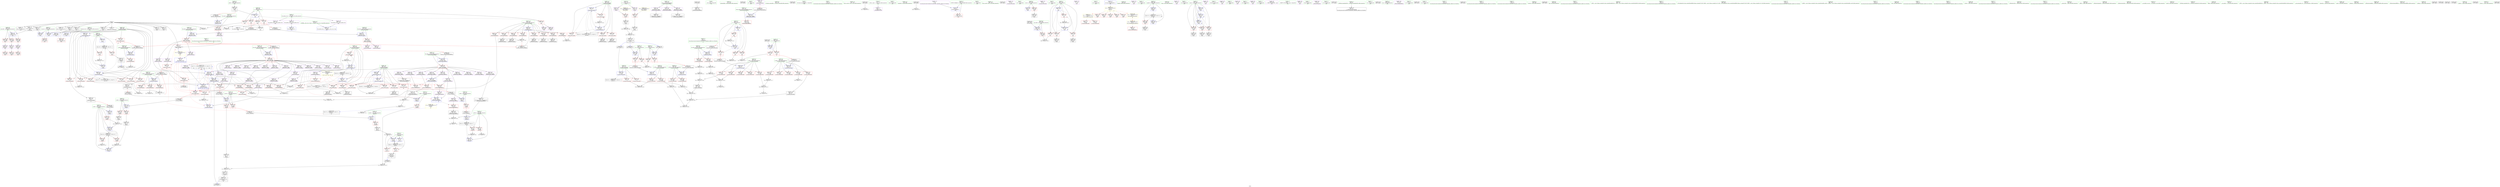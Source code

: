 digraph "SVFG" {
	label="SVFG";

	Node0x563df55d2e20 [shape=record,color=grey,label="{NodeID: 0\nNullPtr}"];
	Node0x563df55d2e20 -> Node0x563df55f0d90[style=solid];
	Node0x563df55d2e20 -> Node0x563df55f0e90[style=solid];
	Node0x563df55d2e20 -> Node0x563df55f0f60[style=solid];
	Node0x563df55d2e20 -> Node0x563df55f1030[style=solid];
	Node0x563df55d2e20 -> Node0x563df55f1100[style=solid];
	Node0x563df55d2e20 -> Node0x563df55f11d0[style=solid];
	Node0x563df55d2e20 -> Node0x563df55f12a0[style=solid];
	Node0x563df55d2e20 -> Node0x563df55f1370[style=solid];
	Node0x563df55d2e20 -> Node0x563df55f1440[style=solid];
	Node0x563df55d2e20 -> Node0x563df55f1510[style=solid];
	Node0x563df55d2e20 -> Node0x563df55ffea0[style=solid];
	Node0x563df55d2e20 -> Node0x563df55f6400[style=solid];
	Node0x563df55d2e20 -> Node0x563df56125a0[style=solid];
	Node0x563df55d2e20 -> Node0x563df5612a20[style=solid];
	Node0x563df55d2e20 -> Node0x563df5613920[style=solid];
	Node0x563df5611520 [shape=record,color=grey,label="{NodeID: 609\n797 = Binary(795, 796, )\n}"];
	Node0x563df5611520 -> Node0x563df5613da0[style=solid];
	Node0x563df55faf40 [shape=record,color=red,label="{NodeID: 277\n249\<--204\n\<--t0.addr\n_Z12print_statusiiddi\n}"];
	Node0x563df55faf40 -> Node0x563df5610620[style=solid];
	Node0x563df55ebb50 [shape=record,color=green,label="{NodeID: 111\n604\<--605\nj24\<--j24_field_insensitive\n_ZN6solver5saikiEiii\n}"];
	Node0x563df55ebb50 -> Node0x563df55feb60[style=solid];
	Node0x563df55ebb50 -> Node0x563df55fec30[style=solid];
	Node0x563df55ebb50 -> Node0x563df55fed00[style=solid];
	Node0x563df55ebb50 -> Node0x563df55fedd0[style=solid];
	Node0x563df55ebb50 -> Node0x563df5604d40[style=solid];
	Node0x563df55ebb50 -> Node0x563df5604e10[style=solid];
	Node0x563df55f4d40 [shape=record,color=blue,label="{NodeID: 388\n135\<--162\nx.addr\<--div2\n_Z3lenxi\n}"];
	Node0x563df55f4d40 -> Node0x563df562e1b0[style=dashed];
	Node0x563df55f0140 [shape=record,color=purple,label="{NodeID: 222\n759\<--745\narraydecay3\<--args\n_ZN6solver6printfEPKcz\n}"];
	Node0x563df55f0140 -> Node0x563df55f3280[style=solid];
	Node0x563df55ec530 [shape=record,color=green,label="{NodeID: 56\n174\<--175\ntv\<--tv_field_insensitive\n_Z3secv\n}"];
	Node0x563df55ec530 -> Node0x563df55f4860[style=solid];
	Node0x563df55ec530 -> Node0x563df55f4930[style=solid];
	Node0x563df56635b0 [shape=record,color=black,label="{NodeID: 831\n123 = PHI(74, )\n}"];
	Node0x563df56635b0 -> Node0x563df560f720[style=solid];
	Node0x563df55fdcc0 [shape=record,color=red,label="{NodeID: 333\n611\<--596\n\<--n.addr\n_ZN6solver5saikiEiii\n}"];
	Node0x563df55fdcc0 -> Node0x563df56122a0[style=solid];
	Node0x563df55f34f0 [shape=record,color=black,label="{NodeID: 167\n783\<--778\nidx.ext\<--call\n_ZN6solver6printfEPKcz\n}"];
	Node0x563df55b9270 [shape=record,color=green,label="{NodeID: 1\n7\<--1\n__dso_handle\<--dummyObj\nGlob }"];
	Node0x563df56116a0 [shape=record,color=grey,label="{NodeID: 610\n266 = Binary(263, 265, )\n}"];
	Node0x563df56116a0 -> Node0x563df56113a0[style=solid];
	Node0x563df55fb010 [shape=record,color=red,label="{NodeID: 278\n252\<--204\n\<--t0.addr\n_Z12print_statusiiddi\n}"];
	Node0x563df55fb010 -> Node0x563df56104a0[style=solid];
	Node0x563df55ebc20 [shape=record,color=green,label="{NodeID: 112\n741\<--742\nthis.addr\<--this.addr_field_insensitive\n_ZN6solver6printfEPKcz\n}"];
	Node0x563df55ebc20 -> Node0x563df55ff520[style=solid];
	Node0x563df55ebc20 -> Node0x563df5605150[style=solid];
	Node0x563df55f4e10 [shape=record,color=blue,label="{NodeID: 389\n200\<--195\nc.addr\<--c\n_Z12print_statusiiddi\n}"];
	Node0x563df55f4e10 -> Node0x563df55fa720[style=dashed];
	Node0x563df55f4e10 -> Node0x563df55fa7f0[style=dashed];
	Node0x563df55f4e10 -> Node0x563df55fa8c0[style=dashed];
	Node0x563df55f4e10 -> Node0x563df55fa990[style=dashed];
	Node0x563df55f4e10 -> Node0x563df55faa60[style=dashed];
	Node0x563df55f0210 [shape=record,color=purple,label="{NodeID: 223\n777\<--745\narraydecay9\<--args\n_ZN6solver6printfEPKcz\n}"];
	Node0x563df55ec600 [shape=record,color=green,label="{NodeID: 57\n177\<--178\ngettimeofday\<--gettimeofday_field_insensitive\n}"];
	Node0x563df56637e0 [shape=record,color=black,label="{NodeID: 832\n551 = PHI()\n}"];
	Node0x563df55fdd90 [shape=record,color=red,label="{NodeID: 334\n630\<--596\n\<--n.addr\n_ZN6solver5saikiEiii\n}"];
	Node0x563df55fdd90 -> Node0x563df5613020[style=solid];
	Node0x563df55f35c0 [shape=record,color=black,label="{NodeID: 168\n787\<--786\narraydecay1112\<--arraydecay11\n_ZN6solver6printfEPKcz\n}"];
	Node0x563df55d28f0 [shape=record,color=green,label="{NodeID: 2\n8\<--1\n.str\<--dummyObj\nGlob }"];
	Node0x563df5611820 [shape=record,color=grey,label="{NodeID: 611\n263 = Binary(256, 262, )\n}"];
	Node0x563df5611820 -> Node0x563df56116a0[style=solid];
	Node0x563df55fb0e0 [shape=record,color=red,label="{NodeID: 279\n251\<--206\n\<--t1.addr\n_Z12print_statusiiddi\n}"];
	Node0x563df55fb0e0 -> Node0x563df56104a0[style=solid];
	Node0x563df55ebcf0 [shape=record,color=green,label="{NodeID: 113\n743\<--744\nformat.addr\<--format.addr_field_insensitive\n_ZN6solver6printfEPKcz\n}"];
	Node0x563df55ebcf0 -> Node0x563df55ff5f0[style=solid];
	Node0x563df55ebcf0 -> Node0x563df5605220[style=solid];
	Node0x563df55f4ee0 [shape=record,color=blue,label="{NodeID: 390\n202\<--196\nC.addr\<--C\n_Z12print_statusiiddi\n}"];
	Node0x563df55f4ee0 -> Node0x563df55fab30[style=dashed];
	Node0x563df55f4ee0 -> Node0x563df55fac00[style=dashed];
	Node0x563df55f4ee0 -> Node0x563df55facd0[style=dashed];
	Node0x563df55f4ee0 -> Node0x563df55fada0[style=dashed];
	Node0x563df55f4ee0 -> Node0x563df55fae70[style=dashed];
	Node0x563df55f02e0 [shape=record,color=purple,label="{NodeID: 224\n786\<--745\narraydecay11\<--args\n_ZN6solver6printfEPKcz\n}"];
	Node0x563df55f02e0 -> Node0x563df55f35c0[style=solid];
	Node0x563df55ec700 [shape=record,color=green,label="{NodeID: 58\n192\<--193\n_Z12print_statusiiddi\<--_Z12print_statusiiddi_field_insensitive\n}"];
	Node0x563df56638b0 [shape=record,color=black,label="{NodeID: 833\n239 = PHI()\n}"];
	Node0x563df55fde60 [shape=record,color=red,label="{NodeID: 335\n726\<--596\n\<--n.addr\n_ZN6solver5saikiEiii\n}"];
	Node0x563df55fde60 -> Node0x563df560eca0[style=solid];
	Node0x563df55f3690 [shape=record,color=black,label="{NodeID: 169\n795\<--792\nsub.ptr.lhs.cast16\<--\n_ZN6solver6printfEPKcz\n}"];
	Node0x563df55f3690 -> Node0x563df5611520[style=solid];
	Node0x563df55d0d50 [shape=record,color=green,label="{NodeID: 3\n12\<--1\n_ZZ12print_statusiiddiE1L\<--dummyObj\nGlob }"];
	Node0x563df56119a0 [shape=record,color=grey,label="{NodeID: 612\n260 = Binary(259, 231, )\n}"];
	Node0x563df56119a0 -> Node0x563df5611b20[style=solid];
	Node0x563df55fb1b0 [shape=record,color=red,label="{NodeID: 280\n255\<--206\n\<--t1.addr\n_Z12print_statusiiddi\n}"];
	Node0x563df55fb1b0 -> Node0x563df5611e20[style=solid];
	Node0x563df55f0900 [shape=record,color=green,label="{NodeID: 114\n745\<--746\nargs\<--args_field_insensitive\n_ZN6solver6printfEPKcz\n}"];
	Node0x563df55f0900 -> Node0x563df55f0140[style=solid];
	Node0x563df55f0900 -> Node0x563df55f0210[style=solid];
	Node0x563df55f0900 -> Node0x563df55f02e0[style=solid];
	Node0x563df55f4fb0 [shape=record,color=blue,label="{NodeID: 391\n204\<--197\nt0.addr\<--t0\n_Z12print_statusiiddi\n}"];
	Node0x563df55f4fb0 -> Node0x563df55faf40[style=dashed];
	Node0x563df55f4fb0 -> Node0x563df55fb010[style=dashed];
	Node0x563df55f03b0 [shape=record,color=purple,label="{NodeID: 225\n750\<--749\nout_p\<--this1\n_ZN6solver6printfEPKcz\n}"];
	Node0x563df55f03b0 -> Node0x563df55ff6c0[style=solid];
	Node0x563df55ec800 [shape=record,color=green,label="{NodeID: 59\n200\<--201\nc.addr\<--c.addr_field_insensitive\n_Z12print_statusiiddi\n}"];
	Node0x563df55ec800 -> Node0x563df55fa720[style=solid];
	Node0x563df55ec800 -> Node0x563df55fa7f0[style=solid];
	Node0x563df55ec800 -> Node0x563df55fa8c0[style=solid];
	Node0x563df55ec800 -> Node0x563df55fa990[style=solid];
	Node0x563df55ec800 -> Node0x563df55faa60[style=solid];
	Node0x563df55ec800 -> Node0x563df55f4e10[style=solid];
	Node0x563df5663980 [shape=record,color=black,label="{NodeID: 834\n243 = PHI(173, )\n}"];
	Node0x563df5663980 -> Node0x563df55f5220[style=solid];
	Node0x563df55fdf30 [shape=record,color=red,label="{NodeID: 336\n629\<--598\n\<--q\n_ZN6solver5saikiEiii\n}"];
	Node0x563df55fdf30 -> Node0x563df5613020[style=solid];
	Node0x563df55f3760 [shape=record,color=black,label="{NodeID: 170\n796\<--794\nsub.ptr.rhs.cast17\<--arraydecay15\n_ZN6solver6printfEPKcz\n}"];
	Node0x563df55f3760 -> Node0x563df5611520[style=solid];
	Node0x563df55d2410 [shape=record,color=green,label="{NodeID: 4\n13\<--1\n\<--dummyObj\nCan only get source location for instruction, argument, global var or function.}"];
	Node0x563df5611b20 [shape=record,color=grey,label="{NodeID: 613\n261 = Binary(257, 260, )\n}"];
	Node0x563df5611b20 -> Node0x563df55f1fd0[style=solid];
	Node0x563df55fb280 [shape=record,color=red,label="{NodeID: 281\n228\<--208\n\<--nth.addr\n_Z12print_statusiiddi\n}"];
	Node0x563df55fb280 -> Node0x563df560fea0[style=solid];
	Node0x563df55f0990 [shape=record,color=green,label="{NodeID: 115\n762\<--763\nllvm.va_start\<--llvm.va_start_field_insensitive\n}"];
	Node0x563df55f5080 [shape=record,color=blue,label="{NodeID: 392\n206\<--198\nt1.addr\<--t1\n_Z12print_statusiiddi\n}"];
	Node0x563df55f5080 -> Node0x563df55fb0e0[style=dashed];
	Node0x563df55f5080 -> Node0x563df55fb1b0[style=dashed];
	Node0x563df55f0480 [shape=record,color=purple,label="{NodeID: 226\n754\<--749\nout_buf\<--this1\n_ZN6solver6printfEPKcz\n}"];
	Node0x563df55ec8d0 [shape=record,color=green,label="{NodeID: 60\n202\<--203\nC.addr\<--C.addr_field_insensitive\n_Z12print_statusiiddi\n}"];
	Node0x563df55ec8d0 -> Node0x563df55fab30[style=solid];
	Node0x563df55ec8d0 -> Node0x563df55fac00[style=solid];
	Node0x563df55ec8d0 -> Node0x563df55facd0[style=solid];
	Node0x563df55ec8d0 -> Node0x563df55fada0[style=solid];
	Node0x563df55ec8d0 -> Node0x563df55fae70[style=solid];
	Node0x563df55ec8d0 -> Node0x563df55f4ee0[style=solid];
	Node0x563df5663b20 [shape=record,color=black,label="{NodeID: 835\n328 = PHI()\n}"];
	Node0x563df5663b20 -> Node0x563df5612d20[style=solid];
	Node0x563df55fe000 [shape=record,color=red,label="{NodeID: 337\n633\<--598\n\<--q\n_ZN6solver5saikiEiii\n}"];
	Node0x563df55fe000 -> Node0x563df55f28c0[style=solid];
	Node0x563df55f3830 [shape=record,color=purple,label="{NodeID: 171\n56\<--4\n\<--_ZStL8__ioinit\n__cxx_global_var_init\n}"];
	Node0x563df55d27a0 [shape=record,color=green,label="{NodeID: 5\n14\<--1\nstderr\<--dummyObj\nGlob }"];
	Node0x563df5611ca0 [shape=record,color=grey,label="{NodeID: 614\n259 = Binary(258, 144, )\n}"];
	Node0x563df5611ca0 -> Node0x563df56119a0[style=solid];
	Node0x563df55fb350 [shape=record,color=red,label="{NodeID: 282\n258\<--208\n\<--nth.addr\n_Z12print_statusiiddi\n}"];
	Node0x563df55fb350 -> Node0x563df5611ca0[style=solid];
	Node0x563df55f0a90 [shape=record,color=green,label="{NodeID: 116\n779\<--780\nvsnprintf\<--vsnprintf_field_insensitive\n}"];
	Node0x563df55f5150 [shape=record,color=blue,label="{NodeID: 393\n208\<--199\nnth.addr\<--nth\n_Z12print_statusiiddi\n}"];
	Node0x563df55f5150 -> Node0x563df55fb280[style=dashed];
	Node0x563df55f5150 -> Node0x563df55fb350[style=dashed];
	Node0x563df55f0550 [shape=record,color=purple,label="{NodeID: 227\n755\<--749\narraydecay\<--this1\n_ZN6solver6printfEPKcz\n}"];
	Node0x563df55f0550 -> Node0x563df56052f0[style=solid];
	Node0x563df55ec9a0 [shape=record,color=green,label="{NodeID: 61\n204\<--205\nt0.addr\<--t0.addr_field_insensitive\n_Z12print_statusiiddi\n}"];
	Node0x563df55ec9a0 -> Node0x563df55faf40[style=solid];
	Node0x563df55ec9a0 -> Node0x563df55fb010[style=solid];
	Node0x563df55ec9a0 -> Node0x563df55f4fb0[style=solid];
	Node0x563df5663bf0 [shape=record,color=black,label="{NodeID: 836\n343 = PHI()\n}"];
	Node0x563df5663bf0 -> Node0x563df5613620[style=solid];
	Node0x563df55fe0d0 [shape=record,color=red,label="{NodeID: 338\n653\<--598\n\<--q\n_ZN6solver5saikiEiii\n}"];
	Node0x563df55fe0d0 -> Node0x563df55f2b30[style=solid];
	Node0x563df55f3900 [shape=record,color=purple,label="{NodeID: 172\n9\<--8\n\<--.str\nCan only get source location for instruction, argument, global var or function.}"];
	Node0x563df55f3900 -> Node0x563df55ffad0[style=solid];
	Node0x563df55d1930 [shape=record,color=green,label="{NodeID: 6\n15\<--1\n.str.1\<--dummyObj\nGlob }"];
	Node0x563df5611e20 [shape=record,color=grey,label="{NodeID: 615\n256 = Binary(254, 255, )\n}"];
	Node0x563df5611e20 -> Node0x563df5611820[style=solid];
	Node0x563df55fb420 [shape=record,color=red,label="{NodeID: 283\n248\<--210\n\<--t\n_Z12print_statusiiddi\n}"];
	Node0x563df55fb420 -> Node0x563df5610620[style=solid];
	Node0x563df55f0b90 [shape=record,color=green,label="{NodeID: 117\n789\<--790\nllvm.va_end\<--llvm.va_end_field_insensitive\n}"];
	Node0x563df55f5220 [shape=record,color=blue,label="{NodeID: 394\n210\<--243\nt\<--call7\n_Z12print_statusiiddi\n}"];
	Node0x563df55f5220 -> Node0x563df55fb420[style=dashed];
	Node0x563df55f5220 -> Node0x563df55fb4f0[style=dashed];
	Node0x563df55f5220 -> Node0x563df562beb0[style=dashed];
	Node0x563df55f0620 [shape=record,color=purple,label="{NodeID: 228\n756\<--749\nout_p2\<--this1\n_ZN6solver6printfEPKcz\n}"];
	Node0x563df55f0620 -> Node0x563df56052f0[style=solid];
	Node0x563df55eca70 [shape=record,color=green,label="{NodeID: 62\n206\<--207\nt1.addr\<--t1.addr_field_insensitive\n_Z12print_statusiiddi\n}"];
	Node0x563df55eca70 -> Node0x563df55fb0e0[style=solid];
	Node0x563df55eca70 -> Node0x563df55fb1b0[style=solid];
	Node0x563df55eca70 -> Node0x563df55f5080[style=solid];
	Node0x563df5663cc0 [shape=record,color=black,label="{NodeID: 837\n353 = PHI()\n}"];
	Node0x563df55fe1a0 [shape=record,color=red,label="{NodeID: 339\n717\<--598\n\<--q\n_ZN6solver5saikiEiii\n}"];
	Node0x563df55fe1a0 -> Node0x563df5604fb0[style=solid];
	Node0x563df55f3a00 [shape=record,color=purple,label="{NodeID: 173\n238\<--15\n\<--.str.1\n_Z12print_statusiiddi\n}"];
	Node0x563df55d1ad0 [shape=record,color=green,label="{NodeID: 7\n17\<--1\n.str.2\<--dummyObj\nGlob }"];
	Node0x563df5611fa0 [shape=record,color=grey,label="{NodeID: 616\n773 = Binary(774, 772, )\n}"];
	Node0x563df5611fa0 -> Node0x563df5612120[style=solid];
	Node0x563df55fb4f0 [shape=record,color=red,label="{NodeID: 284\n254\<--210\n\<--t\n_Z12print_statusiiddi\n}"];
	Node0x563df55fb4f0 -> Node0x563df5611e20[style=solid];
	Node0x563df55f0c90 [shape=record,color=green,label="{NodeID: 118\n47\<--815\n_GLOBAL__sub_I_iwi_3_0.cpp\<--_GLOBAL__sub_I_iwi_3_0.cpp_field_insensitive\n}"];
	Node0x563df55f0c90 -> Node0x563df55ffda0[style=solid];
	Node0x563df563b690 [shape=record,color=yellow,style=double,label="{NodeID: 727\n22V_1 = ENCHI(MR_22V_0)\npts\{1750001 \}\nFun[_Z3secv]}"];
	Node0x563df563b690 -> Node0x563df55fa650[style=dashed];
	Node0x563df55f52f0 [shape=record,color=blue,label="{NodeID: 395\n282\<--90\nretval\<--\nmain\n}"];
	Node0x563df55f06f0 [shape=record,color=purple,label="{NodeID: 229\n764\<--749\nout_p5\<--this1\n_ZN6solver6printfEPKcz\n}"];
	Node0x563df55f06f0 -> Node0x563df55ff790[style=solid];
	Node0x563df55ecb40 [shape=record,color=green,label="{NodeID: 63\n208\<--209\nnth.addr\<--nth.addr_field_insensitive\n_Z12print_statusiiddi\n}"];
	Node0x563df55ecb40 -> Node0x563df55fb280[style=solid];
	Node0x563df55ecb40 -> Node0x563df55fb350[style=solid];
	Node0x563df55ecb40 -> Node0x563df55f5150[style=solid];
	Node0x563df5663d90 [shape=record,color=black,label="{NodeID: 838\n364 = PHI(173, )\n}"];
	Node0x563df5663d90 -> Node0x563df55f5b10[style=solid];
	Node0x563df55fe270 [shape=record,color=red,label="{NodeID: 340\n725\<--598\n\<--q\n_ZN6solver5saikiEiii\n|{<s0>39}}"];
	Node0x563df55fe270:s0 -> Node0x563df5661f30[style=solid,color=red];
	Node0x563df55f3ad0 [shape=record,color=purple,label="{NodeID: 174\n268\<--17\n\<--.str.2\n_Z12print_statusiiddi\n}"];
	Node0x563df55d1b60 [shape=record,color=green,label="{NodeID: 8\n19\<--1\n.str.3\<--dummyObj\nGlob }"];
	Node0x563df5612120 [shape=record,color=grey,label="{NodeID: 617\n775 = Binary(86, 773, )\n}"];
	Node0x563df55fb5c0 [shape=record,color=red,label="{NodeID: 285\n498\<--282\n\<--retval\nmain\n}"];
	Node0x563df55fb5c0 -> Node0x563df55f27f0[style=solid];
	Node0x563df55f0d90 [shape=record,color=black,label="{NodeID: 119\n2\<--3\ndummyVal\<--dummyVal\n}"];
	Node0x563df563b7a0 [shape=record,color=yellow,style=double,label="{NodeID: 728\n20V_1 = ENCHI(MR_20V_0)\npts\{1750000 \}\nFun[_Z3secv]}"];
	Node0x563df563b7a0 -> Node0x563df55fa580[style=dashed];
	Node0x563df55f53c0 [shape=record,color=blue,label="{NodeID: 396\n284\<--280\nargc.addr\<--argc\nmain\n}"];
	Node0x563df55f53c0 -> Node0x563df55fb690[style=dashed];
	Node0x563df55f07c0 [shape=record,color=purple,label="{NodeID: 230\n766\<--749\nout_p6\<--this1\n_ZN6solver6printfEPKcz\n}"];
	Node0x563df55f07c0 -> Node0x563df55ff860[style=solid];
	Node0x563df55ecc10 [shape=record,color=green,label="{NodeID: 64\n210\<--211\nt\<--t_field_insensitive\n_Z12print_statusiiddi\n}"];
	Node0x563df55ecc10 -> Node0x563df55fb420[style=solid];
	Node0x563df55ecc10 -> Node0x563df55fb4f0[style=solid];
	Node0x563df55ecc10 -> Node0x563df55f5220[style=solid];
	Node0x563df56339f0 [shape=record,color=black,label="{NodeID: 673\nMR_67V_3 = PHI(MR_67V_2, MR_67V_4, MR_67V_1, )\npts\{424 \}\n|{<s0>35|<s1>39|<s2>39|<s3>39}}"];
	Node0x563df56339f0:s0 -> Node0x563df5601db0[style=dashed,color=blue];
	Node0x563df56339f0:s1 -> Node0x563df55ff040[style=dashed,color=blue];
	Node0x563df56339f0:s2 -> Node0x563df5604930[style=dashed,color=blue];
	Node0x563df56339f0:s3 -> Node0x563df56339f0[style=dashed,color=blue];
	Node0x563df55fe340 [shape=record,color=red,label="{NodeID: 341\n727\<--598\n\<--q\n_ZN6solver5saikiEiii\n}"];
	Node0x563df55fe340 -> Node0x563df560eca0[style=solid];
	Node0x563df55f3ba0 [shape=record,color=purple,label="{NodeID: 175\n327\<--19\n\<--.str.3\nmain\n}"];
	Node0x563df55d2530 [shape=record,color=green,label="{NodeID: 9\n21\<--1\n.str.4\<--dummyObj\nGlob }"];
	Node0x563df56122a0 [shape=record,color=grey,label="{NodeID: 618\n612 = cmp(611, 90, )\n}"];
	Node0x563df55fb690 [shape=record,color=red,label="{NodeID: 286\n319\<--284\n\<--argc.addr\nmain\n}"];
	Node0x563df55fb690 -> Node0x563df5612ea0[style=solid];
	Node0x563df55f0e90 [shape=record,color=black,label="{NodeID: 120\n281\<--3\nargv\<--dummyVal\nmain\n1st arg main }"];
	Node0x563df55f0e90 -> Node0x563df55f5490[style=solid];
	Node0x563df563b880 [shape=record,color=yellow,style=double,label="{NodeID: 729\n24V_1 = ENCHI(MR_24V_0)\npts\{1 \}\nFun[_ZN6solver6printfEPKcz]}"];
	Node0x563df563b880 -> Node0x563df55f96e0[style=dashed];
	Node0x563df55f5490 [shape=record,color=blue,label="{NodeID: 397\n286\<--281\nargv.addr\<--argv\nmain\n}"];
	Node0x563df55f5490 -> Node0x563df55fb760[style=dashed];
	Node0x563df55f5490 -> Node0x563df55fb830[style=dashed];
	Node0x563df55f5490 -> Node0x563df55fb900[style=dashed];
	Node0x563df55f8a20 [shape=record,color=purple,label="{NodeID: 231\n768\<--749\nout_buf7\<--this1\n_ZN6solver6printfEPKcz\n}"];
	Node0x563df55ecce0 [shape=record,color=green,label="{NodeID: 65\n240\<--241\nfprintf\<--fprintf_field_insensitive\n}"];
	Node0x563df5633ec0 [shape=record,color=black,label="{NodeID: 674\nMR_87V_2 = PHI(MR_87V_1, MR_87V_4, MR_87V_1, )\npts\{599 \}\n}"];
	Node0x563df55fe410 [shape=record,color=red,label="{NodeID: 342\n732\<--598\n\<--q\n_ZN6solver5saikiEiii\n}"];
	Node0x563df55fe410 -> Node0x563df560ee20[style=solid];
	Node0x563df55f3c70 [shape=record,color=purple,label="{NodeID: 176\n342\<--21\n\<--.str.4\nmain\n}"];
	Node0x563df55d25c0 [shape=record,color=green,label="{NodeID: 10\n23\<--1\n.str.5\<--dummyObj\nGlob }"];
	Node0x563df5612420 [shape=record,color=grey,label="{NodeID: 619\n412 = cmp(410, 411, )\n}"];
	Node0x563df55fb760 [shape=record,color=red,label="{NodeID: 287\n322\<--286\n\<--argv.addr\nmain\n}"];
	Node0x563df55fb760 -> Node0x563df55f8ec0[style=solid];
	Node0x563df55f0f60 [shape=record,color=black,label="{NodeID: 121\n402\<--3\n\<--dummyVal\nmain\n}"];
	Node0x563df55f5560 [shape=record,color=blue,label="{NodeID: 398\n288\<--314\nparallel\<--\nmain\n}"];
	Node0x563df55f5560 -> Node0x563df562ebb0[style=dashed];
	Node0x563df55f8ab0 [shape=record,color=purple,label="{NodeID: 232\n769\<--749\narraydecay8\<--this1\n_ZN6solver6printfEPKcz\n}"];
	Node0x563df55f8ab0 -> Node0x563df55f3420[style=solid];
	Node0x563df55ecde0 [shape=record,color=green,label="{NodeID: 66\n277\<--278\nmain\<--main_field_insensitive\n}"];
	Node0x563df56343c0 [shape=record,color=black,label="{NodeID: 675\nMR_89V_2 = PHI(MR_89V_1, MR_89V_3, MR_89V_1, )\npts\{601 \}\n}"];
	Node0x563df55fe4e0 [shape=record,color=red,label="{NodeID: 343\n645\<--600\n\<--j\n_ZN6solver5saikiEiii\n}"];
	Node0x563df55fe4e0 -> Node0x563df5613aa0[style=solid];
	Node0x563df55f3d40 [shape=record,color=purple,label="{NodeID: 177\n352\<--23\n\<--.str.5\nmain\n}"];
	Node0x563df55cfd20 [shape=record,color=green,label="{NodeID: 11\n25\<--1\n.str.6\<--dummyObj\nGlob }"];
	Node0x563df56125a0 [shape=record,color=grey,label="{NodeID: 620\n477 = cmp(476, 3, )\n}"];
	Node0x563df55fb830 [shape=record,color=red,label="{NodeID: 288\n337\<--286\n\<--argv.addr\nmain\n}"];
	Node0x563df55fb830 -> Node0x563df55f8f90[style=solid];
	Node0x563df55f1030 [shape=record,color=black,label="{NodeID: 122\n403\<--3\n\<--dummyVal\nmain\n}"];
	Node0x563df55f1030 -> Node0x563df55f5d80[style=solid];
	Node0x563df55f5630 [shape=record,color=blue,label="{NodeID: 399\n290\<--314\nstatus\<--\nmain\n}"];
	Node0x563df55f5630 -> Node0x563df55fbaa0[style=dashed];
	Node0x563df55f5630 -> Node0x563df55fbb70[style=dashed];
	Node0x563df55f5630 -> Node0x563df55fbc40[style=dashed];
	Node0x563df55f5630 -> Node0x563df55f57d0[style=dashed];
	Node0x563df55f5630 -> Node0x563df55f5970[style=dashed];
	Node0x563df55f8b80 [shape=record,color=purple,label="{NodeID: 233\n781\<--749\nout_p10\<--this1\n_ZN6solver6printfEPKcz\n}"];
	Node0x563df55f8b80 -> Node0x563df55ff930[style=solid];
	Node0x563df55f8b80 -> Node0x563df56053c0[style=solid];
	Node0x563df55ecee0 [shape=record,color=green,label="{NodeID: 67\n282\<--283\nretval\<--retval_field_insensitive\nmain\n}"];
	Node0x563df55ecee0 -> Node0x563df55fb5c0[style=solid];
	Node0x563df55ecee0 -> Node0x563df55f52f0[style=solid];
	Node0x563df56348c0 [shape=record,color=black,label="{NodeID: 676\nMR_91V_2 = PHI(MR_91V_1, MR_91V_3, MR_91V_1, )\npts\{603 \}\n}"];
	Node0x563df55fe5b0 [shape=record,color=red,label="{NodeID: 344\n655\<--600\n\<--j\n_ZN6solver5saikiEiii\n|{<s0>38}}"];
	Node0x563df55fe5b0:s0 -> Node0x563df56607e0[style=solid,color=red];
	Node0x563df55f3e10 [shape=record,color=purple,label="{NodeID: 178\n376\<--25\n\<--.str.6\nmain\n}"];
	Node0x563df55cfdf0 [shape=record,color=green,label="{NodeID: 12\n27\<--1\n_ZSt3cin\<--dummyObj\nGlob }"];
	Node0x563df5601af0 [shape=record,color=yellow,style=double,label="{NodeID: 787\n67V_5 = CSCHI(MR_67V_4)\npts\{424 \}\nCS[]|{<s0>27}}"];
	Node0x563df5601af0:s0 -> Node0x563df55f6670[style=dashed,color=red];
	Node0x563df5612720 [shape=record,color=grey,label="{NodeID: 621\n218 = cmp(217, 13, )\n}"];
	Node0x563df55fb900 [shape=record,color=red,label="{NodeID: 289\n349\<--286\n\<--argv.addr\nmain\n}"];
	Node0x563df55fb900 -> Node0x563df55ee8e0[style=solid];
	Node0x563df55f1100 [shape=record,color=black,label="{NodeID: 123\n405\<--3\n\<--dummyVal\nmain\n}"];
	Node0x563df55f1100 -> Node0x563df55f5e50[style=solid];
	Node0x563df55f5700 [shape=record,color=blue,label="{NodeID: 400\n292\<--144\ni\<--\nmain\n}"];
	Node0x563df55f5700 -> Node0x563df55fbd10[style=dashed];
	Node0x563df55f5700 -> Node0x563df55fbde0[style=dashed];
	Node0x563df55f5700 -> Node0x563df55fbeb0[style=dashed];
	Node0x563df55f5700 -> Node0x563df55fbf80[style=dashed];
	Node0x563df55f5700 -> Node0x563df55f5a40[style=dashed];
	Node0x563df55f8c50 [shape=record,color=purple,label="{NodeID: 234\n791\<--749\nout_p13\<--this1\n_ZN6solver6printfEPKcz\n}"];
	Node0x563df55f8c50 -> Node0x563df55ffa00[style=solid];
	Node0x563df55ecfb0 [shape=record,color=green,label="{NodeID: 68\n284\<--285\nargc.addr\<--argc.addr_field_insensitive\nmain\n}"];
	Node0x563df55ecfb0 -> Node0x563df55fb690[style=solid];
	Node0x563df55ecfb0 -> Node0x563df55f53c0[style=solid];
	Node0x563df5634dc0 [shape=record,color=black,label="{NodeID: 677\nMR_93V_2 = PHI(MR_93V_1, MR_93V_3, MR_93V_1, )\npts\{605 \}\n}"];
	Node0x563df55fe680 [shape=record,color=red,label="{NodeID: 345\n663\<--600\n\<--j\n_ZN6solver5saikiEiii\n}"];
	Node0x563df55fe680 -> Node0x563df55f2cd0[style=solid];
	Node0x563df55f3ee0 [shape=record,color=purple,label="{NodeID: 179\n399\<--28\n\<--.str.7\nmain\n}"];
	Node0x563df55e8d00 [shape=record,color=green,label="{NodeID: 13\n28\<--1\n.str.7\<--dummyObj\nGlob }"];
	Node0x563df56128a0 [shape=record,color=grey,label="{NodeID: 622\n233 = cmp(232, 90, )\n}"];
	Node0x563df55fb9d0 [shape=record,color=red,label="{NodeID: 290\n392\<--288\n\<--parallel\nmain\n}"];
	Node0x563df55fb9d0 -> Node0x563df55f23e0[style=solid];
	Node0x563df55f11d0 [shape=record,color=black,label="{NodeID: 124\n445\<--3\n\<--dummyVal\nmain\n}"];
	Node0x563df55f57d0 [shape=record,color=blue,label="{NodeID: 401\n290\<--334\nstatus\<--\nmain\n}"];
	Node0x563df55f57d0 -> Node0x563df55fbaa0[style=dashed];
	Node0x563df55f57d0 -> Node0x563df55fbb70[style=dashed];
	Node0x563df55f57d0 -> Node0x563df55fbc40[style=dashed];
	Node0x563df55f57d0 -> Node0x563df55f57d0[style=dashed];
	Node0x563df55f57d0 -> Node0x563df55f5970[style=dashed];
	Node0x563df55f8d20 [shape=record,color=purple,label="{NodeID: 235\n793\<--749\nout_buf14\<--this1\n_ZN6solver6printfEPKcz\n}"];
	Node0x563df55ed080 [shape=record,color=green,label="{NodeID: 69\n286\<--287\nargv.addr\<--argv.addr_field_insensitive\nmain\n}"];
	Node0x563df55ed080 -> Node0x563df55fb760[style=solid];
	Node0x563df55ed080 -> Node0x563df55fb830[style=solid];
	Node0x563df55ed080 -> Node0x563df55fb900[style=solid];
	Node0x563df55ed080 -> Node0x563df55f5490[style=solid];
	Node0x563df55fe750 [shape=record,color=red,label="{NodeID: 346\n668\<--600\n\<--j\n_ZN6solver5saikiEiii\n}"];
	Node0x563df55fe750 -> Node0x563df560f5a0[style=solid];
	Node0x563df55f3fb0 [shape=record,color=purple,label="{NodeID: 180\n437\<--30\n\<--.str.8\nmain\n}"];
	Node0x563df55e8d90 [shape=record,color=green,label="{NodeID: 14\n30\<--1\n.str.8\<--dummyObj\nGlob }"];
	Node0x563df5601db0 [shape=record,color=yellow,style=double,label="{NodeID: 789\n67V_3 = CSCHI(MR_67V_2)\npts\{424 \}\nCS[]|{|<s1>36|<s2>36|<s3>36|<s4>36|<s5>36|<s6>36}}"];
	Node0x563df5601db0 -> Node0x563df55fd3d0[style=dashed];
	Node0x563df5601db0:s1 -> Node0x563df55ff6c0[style=dashed,color=red];
	Node0x563df5601db0:s2 -> Node0x563df55ff790[style=dashed,color=red];
	Node0x563df5601db0:s3 -> Node0x563df55ff860[style=dashed,color=red];
	Node0x563df5601db0:s4 -> Node0x563df55ff930[style=dashed,color=red];
	Node0x563df5601db0:s5 -> Node0x563df56052f0[style=dashed,color=red];
	Node0x563df5601db0:s6 -> Node0x563df56053c0[style=dashed,color=red];
	Node0x563df5612a20 [shape=record,color=grey,label="{NodeID: 623\n434 = cmp(433, 3, )\n}"];
	Node0x563df55fbaa0 [shape=record,color=red,label="{NodeID: 291\n369\<--290\n\<--status\nmain\n}"];
	Node0x563df55fbaa0 -> Node0x563df55f2310[style=solid];
	Node0x563df55f12a0 [shape=record,color=black,label="{NodeID: 125\n446\<--3\n\<--dummyVal\nmain\n}"];
	Node0x563df55f12a0 -> Node0x563df55f60c0[style=solid];
	Node0x563df55f58a0 [shape=record,color=blue,label="{NodeID: 402\n288\<--334\nparallel\<--\nmain\n}"];
	Node0x563df55f58a0 -> Node0x563df562ebb0[style=dashed];
	Node0x563df55f8df0 [shape=record,color=purple,label="{NodeID: 236\n794\<--749\narraydecay15\<--this1\n_ZN6solver6printfEPKcz\n}"];
	Node0x563df55f8df0 -> Node0x563df55f3760[style=solid];
	Node0x563df55ed150 [shape=record,color=green,label="{NodeID: 70\n288\<--289\nparallel\<--parallel_field_insensitive\nmain\n}"];
	Node0x563df55ed150 -> Node0x563df55fb9d0[style=solid];
	Node0x563df55ed150 -> Node0x563df55f5560[style=solid];
	Node0x563df55ed150 -> Node0x563df55f58a0[style=solid];
	Node0x563df55fe820 [shape=record,color=red,label="{NodeID: 347\n674\<--602\n\<--i\n_ZN6solver5saikiEiii\n}"];
	Node0x563df55fe820 -> Node0x563df56134a0[style=solid];
	Node0x563df55f4080 [shape=record,color=purple,label="{NodeID: 181\n438\<--32\n\<--.str.9\nmain\n}"];
	Node0x563df55e8e20 [shape=record,color=green,label="{NodeID: 15\n32\<--1\n.str.9\<--dummyObj\nGlob }"];
	Node0x563df5601f10 [shape=record,color=yellow,style=double,label="{NodeID: 790\n67V_4 = CSCHI(MR_67V_3)\npts\{424 \}\nCS[]|{<s0>27}}"];
	Node0x563df5601f10:s0 -> Node0x563df56384c0[style=dashed,color=blue];
	Node0x563df5612ba0 [shape=record,color=grey,label="{NodeID: 624\n224 = cmp(223, 90, )\n}"];
	Node0x563df55fbb70 [shape=record,color=red,label="{NodeID: 292\n395\<--290\n\<--status\nmain\n}"];
	Node0x563df55fbb70 -> Node0x563df55f24b0[style=solid];
	Node0x563df55f1370 [shape=record,color=black,label="{NodeID: 126\n448\<--3\n\<--dummyVal\nmain\n}"];
	Node0x563df55f1370 -> Node0x563df55f6190[style=solid];
	Node0x563df55f5970 [shape=record,color=blue,label="{NodeID: 403\n290\<--334\nstatus\<--\nmain\n}"];
	Node0x563df55f5970 -> Node0x563df55fbaa0[style=dashed];
	Node0x563df55f5970 -> Node0x563df55fbb70[style=dashed];
	Node0x563df55f5970 -> Node0x563df55fbc40[style=dashed];
	Node0x563df55f5970 -> Node0x563df55f57d0[style=dashed];
	Node0x563df55f5970 -> Node0x563df55f5970[style=dashed];
	Node0x563df55f8ec0 [shape=record,color=purple,label="{NodeID: 237\n325\<--322\narrayidx\<--\nmain\n}"];
	Node0x563df55f8ec0 -> Node0x563df55fce20[style=solid];
	Node0x563df55ed220 [shape=record,color=green,label="{NodeID: 71\n290\<--291\nstatus\<--status_field_insensitive\nmain\n}"];
	Node0x563df55ed220 -> Node0x563df55fbaa0[style=solid];
	Node0x563df55ed220 -> Node0x563df55fbb70[style=solid];
	Node0x563df55ed220 -> Node0x563df55fbc40[style=solid];
	Node0x563df55ed220 -> Node0x563df55f5630[style=solid];
	Node0x563df55ed220 -> Node0x563df55f57d0[style=solid];
	Node0x563df55ed220 -> Node0x563df55f5970[style=solid];
	Node0x563df55fe8f0 [shape=record,color=red,label="{NodeID: 348\n682\<--602\n\<--i\n_ZN6solver5saikiEiii\n}"];
	Node0x563df55fe8f0 -> Node0x563df55f2da0[style=solid];
	Node0x563df55f4150 [shape=record,color=purple,label="{NodeID: 182\n439\<--34\n\<--__PRETTY_FUNCTION__.main\nmain\n}"];
	Node0x563df55e8ef0 [shape=record,color=green,label="{NodeID: 16\n34\<--1\n__PRETTY_FUNCTION__.main\<--dummyObj\nGlob }"];
	Node0x563df5612d20 [shape=record,color=grey,label="{NodeID: 625\n331 = cmp(328, 90, )\n}"];
	Node0x563df55fbc40 [shape=record,color=red,label="{NodeID: 293\n414\<--290\n\<--status\nmain\n}"];
	Node0x563df55fbc40 -> Node0x563df55f2580[style=solid];
	Node0x563df55f1440 [shape=record,color=black,label="{NodeID: 127\n502\<--3\nlpad.val\<--dummyVal\nmain\n}"];
	Node0x563df55f5a40 [shape=record,color=blue,label="{NodeID: 404\n292\<--361\ni\<--inc\nmain\n}"];
	Node0x563df55f5a40 -> Node0x563df55fbd10[style=dashed];
	Node0x563df55f5a40 -> Node0x563df55fbde0[style=dashed];
	Node0x563df55f5a40 -> Node0x563df55fbeb0[style=dashed];
	Node0x563df55f5a40 -> Node0x563df55fbf80[style=dashed];
	Node0x563df55f5a40 -> Node0x563df55f5a40[style=dashed];
	Node0x563df55f8f90 [shape=record,color=purple,label="{NodeID: 238\n340\<--337\narrayidx3\<--\nmain\n}"];
	Node0x563df55f8f90 -> Node0x563df55fcef0[style=solid];
	Node0x563df55ed2f0 [shape=record,color=green,label="{NodeID: 72\n292\<--293\ni\<--i_field_insensitive\nmain\n}"];
	Node0x563df55ed2f0 -> Node0x563df55fbd10[style=solid];
	Node0x563df55ed2f0 -> Node0x563df55fbde0[style=solid];
	Node0x563df55ed2f0 -> Node0x563df55fbeb0[style=solid];
	Node0x563df55ed2f0 -> Node0x563df55fbf80[style=solid];
	Node0x563df55ed2f0 -> Node0x563df55f5700[style=solid];
	Node0x563df55ed2f0 -> Node0x563df55f5a40[style=solid];
	Node0x563df55fe9c0 [shape=record,color=red,label="{NodeID: 349\n689\<--602\n\<--i\n_ZN6solver5saikiEiii\n}"];
	Node0x563df55fe9c0 -> Node0x563df55f2e70[style=solid];
	Node0x563df55f4220 [shape=record,color=purple,label="{NodeID: 183\n489\<--37\n\<--.str.10\nmain\n}"];
	Node0x563df55e8fc0 [shape=record,color=green,label="{NodeID: 17\n36\<--1\nstdout\<--dummyObj\nGlob }"];
	Node0x563df52fb410 [shape=record,color=black,label="{NodeID: 792\n367 = PHI(173, )\n}"];
	Node0x563df52fb410 -> Node0x563df55f5be0[style=solid];
	Node0x563df5612ea0 [shape=record,color=grey,label="{NodeID: 626\n320 = cmp(318, 319, )\n}"];
	Node0x563df55fbd10 [shape=record,color=red,label="{NodeID: 294\n318\<--292\n\<--i\nmain\n}"];
	Node0x563df55fbd10 -> Node0x563df5612ea0[style=solid];
	Node0x563df55f1510 [shape=record,color=black,label="{NodeID: 128\n503\<--3\nlpad.val51\<--dummyVal\nmain\n}"];
	Node0x563df55f5b10 [shape=record,color=blue,label="{NodeID: 405\n294\<--364\nt0\<--call11\nmain\n}"];
	Node0x563df55f5b10 -> Node0x563df55fc050[style=dashed];
	Node0x563df55f5b10 -> Node0x563df55fc120[style=dashed];
	Node0x563df55f9060 [shape=record,color=purple,label="{NodeID: 239\n784\<--782\nadd.ptr\<--\n_ZN6solver6printfEPKcz\n}"];
	Node0x563df55f9060 -> Node0x563df56053c0[style=solid];
	Node0x563df55ed3c0 [shape=record,color=green,label="{NodeID: 73\n294\<--295\nt0\<--t0_field_insensitive\nmain\n}"];
	Node0x563df55ed3c0 -> Node0x563df55fc050[style=solid];
	Node0x563df55ed3c0 -> Node0x563df55fc120[style=solid];
	Node0x563df55ed3c0 -> Node0x563df55f5b10[style=solid];
	Node0x563df55fea90 [shape=record,color=red,label="{NodeID: 350\n713\<--602\n\<--i\n_ZN6solver5saikiEiii\n}"];
	Node0x563df55fea90 -> Node0x563df5611220[style=solid];
	Node0x563df55f42f0 [shape=record,color=purple,label="{NodeID: 184\n550\<--39\n\<--.str.11\n_ZN6solver5inputEv\n}"];
	Node0x563df55e90c0 [shape=record,color=green,label="{NodeID: 18\n37\<--1\n.str.10\<--dummyObj\nGlob }"];
	Node0x563df565fae0 [shape=record,color=black,label="{NodeID: 793\n377 = PHI()\n}"];
	Node0x563df5613020 [shape=record,color=grey,label="{NodeID: 627\n631 = cmp(629, 630, )\n}"];
	Node0x563df55fbde0 [shape=record,color=red,label="{NodeID: 295\n323\<--292\n\<--i\nmain\n}"];
	Node0x563df55fbde0 -> Node0x563df55f2170[style=solid];
	Node0x563df55f15e0 [shape=record,color=black,label="{NodeID: 129\n58\<--59\n\<--_ZNSt8ios_base4InitD1Ev\nCan only get source location for instruction, argument, global var or function.}"];
	Node0x563df55f5be0 [shape=record,color=blue,label="{NodeID: 406\n296\<--367\nt1\<--call12\nmain\n}"];
	Node0x563df55f5be0 -> Node0x563df55fc1f0[style=dashed];
	Node0x563df55f5be0 -> Node0x563df55fc2c0[style=dashed];
	Node0x563df55f9130 [shape=record,color=red,label="{NodeID: 240\n463\<--10\n\<--OUTPUT_FORMAT\nmain\n}"];
	Node0x563df55ed490 [shape=record,color=green,label="{NodeID: 74\n296\<--297\nt1\<--t1_field_insensitive\nmain\n}"];
	Node0x563df55ed490 -> Node0x563df55fc1f0[style=solid];
	Node0x563df55ed490 -> Node0x563df55fc2c0[style=solid];
	Node0x563df55ed490 -> Node0x563df55f5be0[style=solid];
	Node0x563df55feb60 [shape=record,color=red,label="{NodeID: 351\n680\<--604\n\<--j24\n_ZN6solver5saikiEiii\n}"];
	Node0x563df55feb60 -> Node0x563df5613f20[style=solid];
	Node0x563df55f43c0 [shape=record,color=purple,label="{NodeID: 185\n570\<--41\n\<--.str.12\n_ZN6solver5solveEv\n|{<s0>36}}"];
	Node0x563df55f43c0:s0 -> Node0x563df5661920[style=solid,color=red];
	Node0x563df55e91c0 [shape=record,color=green,label="{NodeID: 19\n39\<--1\n.str.11\<--dummyObj\nGlob }"];
	Node0x563df565fbb0 [shape=record,color=black,label="{NodeID: 794\n382 = PHI()\n}"];
	Node0x563df56131a0 [shape=record,color=grey,label="{NodeID: 628\n622 = cmp(619, 621, )\n}"];
	Node0x563df55fbeb0 [shape=record,color=red,label="{NodeID: 296\n338\<--292\n\<--i\nmain\n}"];
	Node0x563df55fbeb0 -> Node0x563df55f2240[style=solid];
	Node0x563df55f16e0 [shape=record,color=black,label="{NodeID: 130\n93\<--92\nconv\<--\n_Z4powbii\n}"];
	Node0x563df55f16e0 -> Node0x563df5610aa0[style=solid];
	Node0x563df55f5cb0 [shape=record,color=blue,label="{NodeID: 407\n304\<--388\nC\<--call18\nmain\n}"];
	Node0x563df55f5cb0 -> Node0x563df55fc530[style=dashed];
	Node0x563df55f5cb0 -> Node0x563df55fc600[style=dashed];
	Node0x563df55f9200 [shape=record,color=red,label="{NodeID: 241\n235\<--14\n\<--stderr\n_Z12print_statusiiddi\n}"];
	Node0x563df55ed560 [shape=record,color=green,label="{NodeID: 75\n298\<--299\ntmp\<--tmp_field_insensitive\nmain\n}"];
	Node0x563df55fec30 [shape=record,color=red,label="{NodeID: 352\n692\<--604\n\<--j24\n_ZN6solver5saikiEiii\n}"];
	Node0x563df55fec30 -> Node0x563df55f2f40[style=solid];
	Node0x563df55f4490 [shape=record,color=purple,label="{NodeID: 186\n801\<--43\n\<--.str.13\n_ZN6solver6printfEPKcz\n}"];
	Node0x563df55e92c0 [shape=record,color=green,label="{NodeID: 20\n41\<--1\n.str.12\<--dummyObj\nGlob }"];
	Node0x563df565fc80 [shape=record,color=black,label="{NodeID: 795\n385 = PHI()\n}"];
	Node0x563df5613320 [shape=record,color=grey,label="{NodeID: 629\n152 = cmp(151, 153, )\n}"];
	Node0x563df55fbf80 [shape=record,color=red,label="{NodeID: 297\n360\<--292\n\<--i\nmain\n}"];
	Node0x563df55fbf80 -> Node0x563df5610da0[style=solid];
	Node0x563df55f17b0 [shape=record,color=black,label="{NodeID: 131\n74\<--103\n_Z4powbii_ret\<--\n_Z4powbii\n|{<s0>3}}"];
	Node0x563df55f17b0:s0 -> Node0x563df56635b0[style=solid,color=blue];
	Node0x563df55f5d80 [shape=record,color=blue,label="{NodeID: 408\n300\<--403\nexn.slot\<--\nmain\n}"];
	Node0x563df55f5d80 -> Node0x563df55fc390[style=dashed];
	Node0x563df55f92d0 [shape=record,color=red,label="{NodeID: 242\n245\<--14\n\<--stderr\n_Z12print_statusiiddi\n}"];
	Node0x563df55ed630 [shape=record,color=green,label="{NodeID: 76\n300\<--301\nexn.slot\<--exn.slot_field_insensitive\nmain\n}"];
	Node0x563df55ed630 -> Node0x563df55fc390[style=solid];
	Node0x563df55ed630 -> Node0x563df55f5d80[style=solid];
	Node0x563df55ed630 -> Node0x563df55f60c0[style=solid];
	Node0x563df55fed00 [shape=record,color=red,label="{NodeID: 353\n700\<--604\n\<--j24\n_ZN6solver5saikiEiii\n}"];
	Node0x563df55fed00 -> Node0x563df55f30e0[style=solid];
	Node0x563df55f4560 [shape=record,color=purple,label="{NodeID: 187\n819\<--45\nllvm.global_ctors_0\<--llvm.global_ctors\nGlob }"];
	Node0x563df55f4560 -> Node0x563df55ffca0[style=solid];
	Node0x563df55e93c0 [shape=record,color=green,label="{NodeID: 21\n43\<--1\n.str.13\<--dummyObj\nGlob }"];
	Node0x563df565fd50 [shape=record,color=black,label="{NodeID: 796\n388 = PHI()\n}"];
	Node0x563df565fd50 -> Node0x563df55f5cb0[style=solid];
	Node0x563df56134a0 [shape=record,color=grey,label="{NodeID: 630\n676 = cmp(674, 675, )\n}"];
	Node0x563df55fc050 [shape=record,color=red,label="{NodeID: 298\n374\<--294\n\<--t0\nmain\n}"];
	Node0x563df55fc050 -> Node0x563df56110a0[style=solid];
	Node0x563df55f1880 [shape=record,color=black,label="{NodeID: 132\n126\<--125\nconv\<--\n_Z3getxii\n}"];
	Node0x563df55f1880 -> Node0x563df560f8a0[style=solid];
	Node0x563df55f5e50 [shape=record,color=blue,label="{NodeID: 409\n302\<--405\nehselector.slot\<--\nmain\n}"];
	Node0x563df55f5e50 -> Node0x563df55fc460[style=dashed];
	Node0x563df55f93a0 [shape=record,color=red,label="{NodeID: 243\n348\<--14\n\<--stderr\nmain\n}"];
	Node0x563df55ed700 [shape=record,color=green,label="{NodeID: 77\n302\<--303\nehselector.slot\<--ehselector.slot_field_insensitive\nmain\n}"];
	Node0x563df55ed700 -> Node0x563df55fc460[style=solid];
	Node0x563df55ed700 -> Node0x563df55f5e50[style=solid];
	Node0x563df55ed700 -> Node0x563df55f6190[style=solid];
	Node0x563df55fedd0 [shape=record,color=red,label="{NodeID: 354\n708\<--604\n\<--j24\n_ZN6solver5saikiEiii\n}"];
	Node0x563df55fedd0 -> Node0x563df5610f20[style=solid];
	Node0x563df55f4660 [shape=record,color=purple,label="{NodeID: 188\n820\<--45\nllvm.global_ctors_1\<--llvm.global_ctors\nGlob }"];
	Node0x563df55f4660 -> Node0x563df55ffda0[style=solid];
	Node0x563df55e94c0 [shape=record,color=green,label="{NodeID: 22\n46\<--1\n\<--dummyObj\nCan only get source location for instruction, argument, global var or function.}"];
	Node0x563df565fe50 [shape=record,color=black,label="{NodeID: 797\n400 = PHI()\n}"];
	Node0x563df5613620 [shape=record,color=grey,label="{NodeID: 631\n344 = cmp(343, 90, )\n}"];
	Node0x563df55fc120 [shape=record,color=red,label="{NodeID: 299\n419\<--294\n\<--t0\nmain\n|{<s0>21}}"];
	Node0x563df55fc120:s0 -> Node0x563df56611a0[style=solid,color=red];
	Node0x563df55f1950 [shape=record,color=black,label="{NodeID: 133\n128\<--127\nconv1\<--rem\n_Z3getxii\n}"];
	Node0x563df55f1950 -> Node0x563df55f1a20[style=solid];
	Node0x563df55f5f20 [shape=record,color=blue,label="{NodeID: 410\n306\<--90\nc\<--\nmain\n}"];
	Node0x563df55f5f20 -> Node0x563df55fc6d0[style=dashed];
	Node0x563df55f5f20 -> Node0x563df55fc7a0[style=dashed];
	Node0x563df55f5f20 -> Node0x563df55fc870[style=dashed];
	Node0x563df55f5f20 -> Node0x563df55fc940[style=dashed];
	Node0x563df55f5f20 -> Node0x563df55f6260[style=dashed];
	Node0x563df55f9470 [shape=record,color=red,label="{NodeID: 244\n372\<--14\n\<--stderr\nmain\n}"];
	Node0x563df55ed7d0 [shape=record,color=green,label="{NodeID: 78\n304\<--305\nC\<--C_field_insensitive\nmain\n}"];
	Node0x563df55ed7d0 -> Node0x563df55fc530[style=solid];
	Node0x563df55ed7d0 -> Node0x563df55fc600[style=solid];
	Node0x563df55ed7d0 -> Node0x563df55f5cb0[style=solid];
	Node0x563df55feea0 [shape=record,color=red,label="{NodeID: 355\n615\<--614\n\<--ans\n_ZN6solver5saikiEiii\n}"];
	Node0x563df55feea0 -> Node0x563df5610020[style=solid];
	Node0x563df55f4760 [shape=record,color=purple,label="{NodeID: 189\n821\<--45\nllvm.global_ctors_2\<--llvm.global_ctors\nGlob }"];
	Node0x563df55f4760 -> Node0x563df55ffea0[style=solid];
	Node0x563df55e95c0 [shape=record,color=green,label="{NodeID: 23\n86\<--1\n\<--dummyObj\nCan only get source location for instruction, argument, global var or function.}"];
	Node0x563df565ff20 [shape=record,color=black,label="{NodeID: 798\n778 = PHI()\n}"];
	Node0x563df565ff20 -> Node0x563df55f34f0[style=solid];
	Node0x563df56137a0 [shape=record,color=grey,label="{NodeID: 632\n89 = cmp(88, 90, )\n}"];
	Node0x563df55fc1f0 [shape=record,color=red,label="{NodeID: 300\n373\<--296\n\<--t1\nmain\n}"];
	Node0x563df55fc1f0 -> Node0x563df56110a0[style=solid];
	Node0x563df55f1a20 [shape=record,color=black,label="{NodeID: 134\n107\<--128\n_Z3getxii_ret\<--conv1\n_Z3getxii\n|{<s0>38}}"];
	Node0x563df55f1a20:s0 -> Node0x563df56601e0[style=solid,color=blue];
	Node0x563df55f5ff0 [shape=record,color=blue,label="{NodeID: 411\n308\<--428\ns\<--\nmain\n}"];
	Node0x563df55f5ff0 -> Node0x563df55fca10[style=dashed];
	Node0x563df55f5ff0 -> Node0x563df55fcae0[style=dashed];
	Node0x563df55f5ff0 -> Node0x563df55fcbb0[style=dashed];
	Node0x563df55f5ff0 -> Node0x563df55fcc80[style=dashed];
	Node0x563df55f5ff0 -> Node0x563df55fcd50[style=dashed];
	Node0x563df55f5ff0 -> Node0x563df55f5ff0[style=dashed];
	Node0x563df55f9540 [shape=record,color=red,label="{NodeID: 245\n398\<--14\n\<--stderr\nmain\n}"];
	Node0x563df55ed8a0 [shape=record,color=green,label="{NodeID: 79\n306\<--307\nc\<--c_field_insensitive\nmain\n}"];
	Node0x563df55ed8a0 -> Node0x563df55fc6d0[style=solid];
	Node0x563df55ed8a0 -> Node0x563df55fc7a0[style=solid];
	Node0x563df55ed8a0 -> Node0x563df55fc870[style=solid];
	Node0x563df55ed8a0 -> Node0x563df55fc940[style=solid];
	Node0x563df55ed8a0 -> Node0x563df55f5f20[style=solid];
	Node0x563df55ed8a0 -> Node0x563df55f6260[style=solid];
	Node0x563df56384c0 [shape=record,color=black,label="{NodeID: 688\nMR_67V_4 = PHI(MR_67V_6, MR_67V_1, )\npts\{424 \}\n|{<s0>23}}"];
	Node0x563df56384c0:s0 -> Node0x563df55f6400[style=dashed,color=red];
	Node0x563df55fef70 [shape=record,color=red,label="{NodeID: 356\n621\<--620\n\<--B\n_ZN6solver5saikiEiii\n}"];
	Node0x563df55fef70 -> Node0x563df56131a0[style=solid];
	Node0x563df55f4860 [shape=record,color=purple,label="{NodeID: 190\n179\<--174\ntv_sec\<--tv\n_Z3secv\n}"];
	Node0x563df55f4860 -> Node0x563df55fa580[style=solid];
	Node0x563df55e96c0 [shape=record,color=green,label="{NodeID: 24\n90\<--1\n\<--dummyObj\nCan only get source location for instruction, argument, global var or function.|{<s0>35|<s1>35}}"];
	Node0x563df55e96c0:s0 -> Node0x563df5661db0[style=solid,color=red];
	Node0x563df55e96c0:s1 -> Node0x563df5661f30[style=solid,color=red];
	Node0x563df5660050 [shape=record,color=black,label="{NodeID: 799\n637 = PHI(132, )\n}"];
	Node0x563df5660050 -> Node0x563df5604930[style=solid];
	Node0x563df5613920 [shape=record,color=grey,label="{NodeID: 633\n752 = cmp(751, 3, )\n}"];
	Node0x563df55fc2c0 [shape=record,color=red,label="{NodeID: 301\n420\<--296\n\<--t1\nmain\n|{<s0>21}}"];
	Node0x563df55fc2c0:s0 -> Node0x563df56612e0[style=solid,color=red];
	Node0x563df55f1af0 [shape=record,color=black,label="{NodeID: 135\n146\<--145\nconv\<--\n_Z3lenxi\n}"];
	Node0x563df55f1af0 -> Node0x563df560fa20[style=solid];
	Node0x563df55f60c0 [shape=record,color=blue,label="{NodeID: 412\n300\<--446\nexn.slot\<--\nmain\n}"];
	Node0x563df55f60c0 -> Node0x563df55fc390[style=dashed];
	Node0x563df55f9610 [shape=record,color=red,label="{NodeID: 246\n488\<--14\n\<--stderr\nmain\n}"];
	Node0x563df55ed970 [shape=record,color=green,label="{NodeID: 80\n308\<--309\ns\<--s_field_insensitive\nmain\n}"];
	Node0x563df55ed970 -> Node0x563df55fca10[style=solid];
	Node0x563df55ed970 -> Node0x563df55fcae0[style=solid];
	Node0x563df55ed970 -> Node0x563df55fcbb0[style=solid];
	Node0x563df55ed970 -> Node0x563df55fcc80[style=solid];
	Node0x563df55ed970 -> Node0x563df55fcd50[style=solid];
	Node0x563df55ed970 -> Node0x563df55f5ff0[style=solid];
	Node0x563df56389c0 [shape=record,color=yellow,style=double,label="{NodeID: 689\n24V_1 = ENCHI(MR_24V_0)\npts\{1 \}\nFun[_ZN6solver5solveEv]|{<s0>36}}"];
	Node0x563df56389c0:s0 -> Node0x563df563b880[style=dashed,color=red];
	Node0x563df55ff040 [shape=record,color=red,label="{NodeID: 357\n636\<--635\n\<--B6\n_ZN6solver5saikiEiii\n|{<s0>37}}"];
	Node0x563df55ff040:s0 -> Node0x563df5660ce0[style=solid,color=red];
	Node0x563df55f4930 [shape=record,color=purple,label="{NodeID: 191\n182\<--174\ntv_usec\<--tv\n_Z3secv\n}"];
	Node0x563df55f4930 -> Node0x563df55fa650[style=solid];
	Node0x563df55e97c0 [shape=record,color=green,label="{NodeID: 25\n100\<--1\n\<--dummyObj\nCan only get source location for instruction, argument, global var or function.}"];
	Node0x563df56601e0 [shape=record,color=black,label="{NodeID: 800\n658 = PHI(107, )\n}"];
	Node0x563df56601e0 -> Node0x563df5604ad0[style=solid];
	Node0x563df5613aa0 [shape=record,color=grey,label="{NodeID: 634\n651 = cmp(645, 650, )\n}"];
	Node0x563df55fc390 [shape=record,color=red,label="{NodeID: 302\n500\<--300\nexn\<--exn.slot\nmain\n}"];
	Node0x563df55f1bc0 [shape=record,color=black,label="{NodeID: 136\n160\<--159\nconv1\<--\n_Z3lenxi\n}"];
	Node0x563df55f1bc0 -> Node0x563df5610c20[style=solid];
	Node0x563df560e820 [shape=record,color=grey,label="{NodeID: 579\n484 = Binary(483, 144, )\n}"];
	Node0x563df560e820 -> Node0x563df55f6260[style=solid];
	Node0x563df55f6190 [shape=record,color=blue,label="{NodeID: 413\n302\<--448\nehselector.slot\<--\nmain\n}"];
	Node0x563df55f6190 -> Node0x563df55fc460[style=dashed];
	Node0x563df55f96e0 [shape=record,color=red,label="{NodeID: 247\n800\<--14\n\<--stderr\n_ZN6solver6printfEPKcz\n}"];
	Node0x563df55eda40 [shape=record,color=green,label="{NodeID: 81\n329\<--330\nstrcmp\<--strcmp_field_insensitive\n}"];
	Node0x563df55ff110 [shape=record,color=red,label="{NodeID: 358\n650\<--649\n\<--arrayidx10\n_ZN6solver5saikiEiii\n}"];
	Node0x563df55ff110 -> Node0x563df5613aa0[style=solid];
	Node0x563df55ee8e0 [shape=record,color=purple,label="{NodeID: 192\n350\<--349\narrayidx8\<--\nmain\n}"];
	Node0x563df55ee8e0 -> Node0x563df55fcfc0[style=solid];
	Node0x563df55e98c0 [shape=record,color=green,label="{NodeID: 26\n144\<--1\n\<--dummyObj\nCan only get source location for instruction, argument, global var or function.|{<s0>21}}"];
	Node0x563df55e98c0:s0 -> Node0x563df5661420[style=solid,color=red];
	Node0x563df5660320 [shape=record,color=black,label="{NodeID: 801\n802 = PHI()\n}"];
	Node0x563df5613c20 [shape=record,color=grey,label="{NodeID: 635\n704 = cmp(695, 703, )\n}"];
	Node0x563df55fc460 [shape=record,color=red,label="{NodeID: 303\n501\<--302\nsel\<--ehselector.slot\nmain\n}"];
	Node0x563df55f1c90 [shape=record,color=black,label="{NodeID: 137\n132\<--165\n_Z3lenxi_ret\<--\n_Z3lenxi\n|{<s0>37}}"];
	Node0x563df55f1c90:s0 -> Node0x563df5660050[style=solid,color=blue];
	Node0x563df560e9a0 [shape=record,color=grey,label="{NodeID: 580\n185 = Binary(184, 186, )\n}"];
	Node0x563df560e9a0 -> Node0x563df560eb20[style=solid];
	Node0x563df55f6260 [shape=record,color=blue,label="{NodeID: 414\n306\<--484\nc\<--inc45\nmain\n}"];
	Node0x563df55f6260 -> Node0x563df55fc6d0[style=dashed];
	Node0x563df55f6260 -> Node0x563df55fc7a0[style=dashed];
	Node0x563df55f6260 -> Node0x563df55fc870[style=dashed];
	Node0x563df55f6260 -> Node0x563df55fc940[style=dashed];
	Node0x563df55f6260 -> Node0x563df55f6260[style=dashed];
	Node0x563df55f97b0 [shape=record,color=red,label="{NodeID: 248\n472\<--36\n\<--stdout\nmain\n}"];
	Node0x563df55edb40 [shape=record,color=green,label="{NodeID: 82\n355\<--356\nexit\<--exit_field_insensitive\n}"];
	Node0x563df55ff1e0 [shape=record,color=red,label="{NodeID: 359\n657\<--656\n\<--B14\n_ZN6solver5saikiEiii\n|{<s0>38}}"];
	Node0x563df55ff1e0:s0 -> Node0x563df5660920[style=solid,color=red];
	Node0x563df55ee9b0 [shape=record,color=purple,label="{NodeID: 193\n467\<--466\nout_buf\<--\nmain\n}"];
	Node0x563df55e99c0 [shape=record,color=green,label="{NodeID: 27\n153\<--1\n\<--dummyObj\nCan only get source location for instruction, argument, global var or function.}"];
	Node0x563df56603f0 [shape=record,color=black,label="{NodeID: 802\n556 = PHI(459, )\n0th arg _ZN6solver5solveEv }"];
	Node0x563df56603f0 -> Node0x563df55f65a0[style=solid];
	Node0x563df5613da0 [shape=record,color=grey,label="{NodeID: 636\n798 = cmp(797, 774, )\n}"];
	Node0x563df55fc530 [shape=record,color=red,label="{NodeID: 304\n411\<--304\n\<--C\nmain\n}"];
	Node0x563df55fc530 -> Node0x563df5612420[style=solid];
	Node0x563df55f1d60 [shape=record,color=black,label="{NodeID: 138\n181\<--180\nconv\<--\n_Z3secv\n}"];
	Node0x563df55f1d60 -> Node0x563df560eb20[style=solid];
	Node0x563df560eb20 [shape=record,color=grey,label="{NodeID: 581\n187 = Binary(181, 185, )\n}"];
	Node0x563df560eb20 -> Node0x563df55f1f00[style=solid];
	Node0x563df55f6330 [shape=record,color=blue,label="{NodeID: 415\n528\<--527\nthis.addr\<--this\n_ZN6solverC2Ev\n}"];
	Node0x563df55f6330 -> Node0x563df55fd090[style=dashed];
	Node0x563df55f9880 [shape=record,color=red,label="{NodeID: 249\n92\<--77\n\<--b.addr\n_Z4powbii\n}"];
	Node0x563df55f9880 -> Node0x563df55f16e0[style=solid];
	Node0x563df55edc40 [shape=record,color=green,label="{NodeID: 83\n380\<--381\n_ZNSt7__cxx1112basic_stringIcSt11char_traitsIcESaIcEEC1Ev\<--_ZNSt7__cxx1112basic_stringIcSt11char_traitsIcESaIcEEC1Ev_field_insensitive\n}"];
	Node0x563df55ff2b0 [shape=record,color=red,label="{NodeID: 360\n685\<--684\n\<--arrayidx28\n_ZN6solver5saikiEiii\n}"];
	Node0x563df55ff2b0 -> Node0x563df5613f20[style=solid];
	Node0x563df55eea80 [shape=record,color=purple,label="{NodeID: 194\n468\<--466\narraydecay\<--\nmain\n}"];
	Node0x563df55e9ac0 [shape=record,color=green,label="{NodeID: 28\n186\<--1\n\<--dummyObj\nCan only get source location for instruction, argument, global var or function.}"];
	Node0x563df5660560 [shape=record,color=black,label="{NodeID: 803\n527 = PHI(428, )\n0th arg _ZN6solverC2Ev }"];
	Node0x563df5660560 -> Node0x563df55f6330[style=solid];
	Node0x563df5613f20 [shape=record,color=grey,label="{NodeID: 637\n686 = cmp(680, 685, )\n}"];
	Node0x563df55fc600 [shape=record,color=red,label="{NodeID: 305\n418\<--304\n\<--C\nmain\n|{<s0>21}}"];
	Node0x563df55fc600:s0 -> Node0x563df5661060[style=solid,color=red];
	Node0x563df55f1e30 [shape=record,color=black,label="{NodeID: 139\n184\<--183\nconv1\<--\n_Z3secv\n}"];
	Node0x563df55f1e30 -> Node0x563df560e9a0[style=solid];
	Node0x563df560eca0 [shape=record,color=grey,label="{NodeID: 582\n728 = Binary(726, 727, )\n|{<s0>39}}"];
	Node0x563df560eca0:s0 -> Node0x563df56620b0[style=solid,color=red];
	Node0x563df55f6400 [shape=record,color=blue, style = dotted,label="{NodeID: 416\n532\<--3\nout_p\<--dummyVal\n_ZN6solverC2Ev\n|{<s0>23}}"];
	Node0x563df55f6400:s0 -> Node0x563df5601af0[style=dashed,color=blue];
	Node0x563df55f9950 [shape=record,color=red,label="{NodeID: 250\n88\<--79\n\<--p.addr\n_Z4powbii\n}"];
	Node0x563df55f9950 -> Node0x563df56137a0[style=solid];
	Node0x563df55edd40 [shape=record,color=green,label="{NodeID: 84\n383\<--384\n_ZSt7getlineIcSt11char_traitsIcESaIcEERSt13basic_istreamIT_T0_ES7_RNSt7__cxx1112basic_stringIS4_S5_T1_EE\<--_ZSt7getlineIcSt11char_traitsIcESaIcEERSt13basic_istreamIT_T0_ES7_RNSt7__cxx1112basic_stringIS4_S5_T1_EE_field_insensitive\n}"];
	Node0x563df55ff380 [shape=record,color=red,label="{NodeID: 361\n695\<--694\n\<--arrayidx35\n_ZN6solver5saikiEiii\n}"];
	Node0x563df55ff380 -> Node0x563df5613c20[style=solid];
	Node0x563df55eeb50 [shape=record,color=purple,label="{NodeID: 195\n532\<--531\nout_p\<--this1\n_ZN6solverC2Ev\n}"];
	Node0x563df55eeb50 -> Node0x563df55f6400[style=solid];
	Node0x563df55e9bc0 [shape=record,color=green,label="{NodeID: 29\n231\<--1\n\<--dummyObj\nCan only get source location for instruction, argument, global var or function.}"];
	Node0x563df56606a0 [shape=record,color=black,label="{NodeID: 804\n108 = PHI(654, )\n0th arg _Z3getxii }"];
	Node0x563df56606a0 -> Node0x563df56003b0[style=solid];
	Node0x563df55fc6d0 [shape=record,color=red,label="{NodeID: 306\n410\<--306\n\<--c\nmain\n}"];
	Node0x563df55fc6d0 -> Node0x563df5612420[style=solid];
	Node0x563df55f1f00 [shape=record,color=black,label="{NodeID: 140\n173\<--187\n_Z3secv_ret\<--add\n_Z3secv\n|{<s0>6|<s1>12|<s2>14}}"];
	Node0x563df55f1f00:s0 -> Node0x563df5663980[style=solid,color=blue];
	Node0x563df55f1f00:s1 -> Node0x563df5663d90[style=solid,color=blue];
	Node0x563df55f1f00:s2 -> Node0x563df52fb410[style=solid,color=blue];
	Node0x563df560ee20 [shape=record,color=grey,label="{NodeID: 583\n733 = Binary(732, 144, )\n}"];
	Node0x563df560ee20 -> Node0x563df5605080[style=solid];
	Node0x563df55f64d0 [shape=record,color=blue,label="{NodeID: 417\n544\<--543\nthis.addr\<--this\n_ZN6solver5inputEv\n}"];
	Node0x563df55f64d0 -> Node0x563df55fd160[style=dashed];
	Node0x563df55f9a20 [shape=record,color=red,label="{NodeID: 251\n98\<--79\n\<--p.addr\n_Z4powbii\n}"];
	Node0x563df55f9a20 -> Node0x563df560f420[style=solid];
	Node0x563df55ede40 [shape=record,color=green,label="{NodeID: 85\n386\<--387\n_ZNKSt7__cxx1112basic_stringIcSt11char_traitsIcESaIcEE5c_strEv\<--_ZNKSt7__cxx1112basic_stringIcSt11char_traitsIcESaIcEE5c_strEv_field_insensitive\n}"];
	Node0x563df55ff450 [shape=record,color=red,label="{NodeID: 362\n703\<--702\n\<--arrayidx40\n_ZN6solver5saikiEiii\n}"];
	Node0x563df55ff450 -> Node0x563df5613c20[style=solid];
	Node0x563df55eec20 [shape=record,color=purple,label="{NodeID: 196\n548\<--547\nN\<--this1\n_ZN6solver5inputEv\n}"];
	Node0x563df55e9cc0 [shape=record,color=green,label="{NodeID: 30\n314\<--1\n\<--dummyObj\nCan only get source location for instruction, argument, global var or function.}"];
	Node0x563df56607e0 [shape=record,color=black,label="{NodeID: 805\n109 = PHI(655, )\n1st arg _Z3getxii }"];
	Node0x563df56607e0 -> Node0x563df5600480[style=solid];
	Node0x563df55fc7a0 [shape=record,color=red,label="{NodeID: 307\n417\<--306\n\<--c\nmain\n|{<s0>21}}"];
	Node0x563df55fc7a0:s0 -> Node0x563df5660ef0[style=solid,color=red];
	Node0x563df55f1fd0 [shape=record,color=black,label="{NodeID: 141\n262\<--261\nconv\<--sub13\n_Z12print_statusiiddi\n}"];
	Node0x563df55f1fd0 -> Node0x563df5611820[style=solid];
	Node0x563df560efa0 [shape=record,color=grey,label="{NodeID: 584\n724 = Binary(723, 144, )\n|{<s0>39}}"];
	Node0x563df560efa0:s0 -> Node0x563df5661db0[style=solid,color=red];
	Node0x563df55f65a0 [shape=record,color=blue,label="{NodeID: 418\n557\<--556\nthis.addr\<--this\n_ZN6solver5solveEv\n}"];
	Node0x563df55f65a0 -> Node0x563df55fd230[style=dashed];
	Node0x563df55f9af0 [shape=record,color=red,label="{NodeID: 252\n94\<--81\n\<--r\n_Z4powbii\n}"];
	Node0x563df55f9af0 -> Node0x563df5610aa0[style=solid];
	Node0x563df55edf40 [shape=record,color=green,label="{NodeID: 86\n389\<--390\natoi\<--atoi_field_insensitive\n}"];
	Node0x563df55ff520 [shape=record,color=red,label="{NodeID: 363\n749\<--741\nthis1\<--this.addr\n_ZN6solver6printfEPKcz\n}"];
	Node0x563df55ff520 -> Node0x563df55f03b0[style=solid];
	Node0x563df55ff520 -> Node0x563df55f0480[style=solid];
	Node0x563df55ff520 -> Node0x563df55f0550[style=solid];
	Node0x563df55ff520 -> Node0x563df55f0620[style=solid];
	Node0x563df55ff520 -> Node0x563df55f06f0[style=solid];
	Node0x563df55ff520 -> Node0x563df55f07c0[style=solid];
	Node0x563df55ff520 -> Node0x563df55f8a20[style=solid];
	Node0x563df55ff520 -> Node0x563df55f8ab0[style=solid];
	Node0x563df55ff520 -> Node0x563df55f8b80[style=solid];
	Node0x563df55ff520 -> Node0x563df55f8c50[style=solid];
	Node0x563df55ff520 -> Node0x563df55f8d20[style=solid];
	Node0x563df55ff520 -> Node0x563df55f8df0[style=solid];
	Node0x563df55eecf0 [shape=record,color=purple,label="{NodeID: 197\n549\<--547\nB\<--this1\n_ZN6solver5inputEv\n}"];
	Node0x563df55e9dc0 [shape=record,color=green,label="{NodeID: 31\n334\<--1\n\<--dummyObj\nCan only get source location for instruction, argument, global var or function.}"];
	Node0x563df5660920 [shape=record,color=black,label="{NodeID: 806\n110 = PHI(657, )\n2nd arg _Z3getxii }"];
	Node0x563df5660920 -> Node0x563df5600550[style=solid];
	Node0x563df55fc870 [shape=record,color=red,label="{NodeID: 308\n464\<--306\n\<--c\nmain\n}"];
	Node0x563df55fc870 -> Node0x563df56101a0[style=solid];
	Node0x563df55f20a0 [shape=record,color=black,label="{NodeID: 142\n265\<--264\nconv15\<--\n_Z12print_statusiiddi\n}"];
	Node0x563df55f20a0 -> Node0x563df56116a0[style=solid];
	Node0x563df560f120 [shape=record,color=grey,label="{NodeID: 585\n223 = Binary(220, 222, )\n}"];
	Node0x563df560f120 -> Node0x563df5612ba0[style=solid];
	Node0x563df55f6670 [shape=record,color=blue,label="{NodeID: 419\n561\<--90\nans\<--\n_ZN6solver5solveEv\n|{|<s1>35|<s2>35|<s3>35|<s4>35|<s5>35|<s6>35}}"];
	Node0x563df55f6670 -> Node0x563df55fd300[style=dashed];
	Node0x563df55f6670:s1 -> Node0x563df55feea0[style=dashed,color=red];
	Node0x563df55f6670:s2 -> Node0x563df55fef70[style=dashed,color=red];
	Node0x563df55f6670:s3 -> Node0x563df55ff040[style=dashed,color=red];
	Node0x563df55f6670:s4 -> Node0x563df5604790[style=dashed,color=red];
	Node0x563df55f6670:s5 -> Node0x563df5604930[style=dashed,color=red];
	Node0x563df55f6670:s6 -> Node0x563df56339f0[style=dashed,color=red];
	Node0x563df55f9bc0 [shape=record,color=red,label="{NodeID: 253\n103\<--81\n\<--r\n_Z4powbii\n}"];
	Node0x563df55f9bc0 -> Node0x563df55f17b0[style=solid];
	Node0x563df55ee040 [shape=record,color=green,label="{NodeID: 87\n423\<--424\ncall34\<--call34_field_insensitive\nmain\n}"];
	Node0x563df55ee040 -> Node0x563df55f2650[style=solid];
	Node0x563df55ff5f0 [shape=record,color=red,label="{NodeID: 364\n776\<--743\n\<--format.addr\n_ZN6solver6printfEPKcz\n}"];
	Node0x563df55eedc0 [shape=record,color=purple,label="{NodeID: 198\n561\<--560\nans\<--this1\n_ZN6solver5solveEv\n}"];
	Node0x563df55eedc0 -> Node0x563df55f6670[style=solid];
	Node0x563df55e9ec0 [shape=record,color=green,label="{NodeID: 32\n425\<--1\n\<--dummyObj\nCan only get source location for instruction, argument, global var or function.}"];
	Node0x563df5660a60 [shape=record,color=black,label="{NodeID: 807\n543 = PHI(455, )\n0th arg _ZN6solver5inputEv }"];
	Node0x563df5660a60 -> Node0x563df55f64d0[style=solid];
	Node0x563df55fc940 [shape=record,color=red,label="{NodeID: 309\n483\<--306\n\<--c\nmain\n}"];
	Node0x563df55fc940 -> Node0x563df560e820[style=solid];
	Node0x563df55f2170 [shape=record,color=black,label="{NodeID: 143\n324\<--323\nidxprom\<--\nmain\n}"];
	Node0x563df560f2a0 [shape=record,color=grey,label="{NodeID: 586\n222 = Binary(221, 13, )\n}"];
	Node0x563df560f2a0 -> Node0x563df560f120[style=solid];
	Node0x563df55f6740 [shape=record,color=blue,label="{NodeID: 420\n590\<--586\nthis.addr\<--this\n_ZN6solver5saikiEiii\n}"];
	Node0x563df55f6740 -> Node0x563df55fd4a0[style=dashed];
	Node0x563df55f9c90 [shape=record,color=red,label="{NodeID: 254\n120\<--111\n\<--a.addr\n_Z3getxii\n}"];
	Node0x563df55f9c90 -> Node0x563df560f720[style=solid];
	Node0x563df55ee110 [shape=record,color=green,label="{NodeID: 88\n426\<--427\n_Znwm\<--_Znwm_field_insensitive\n}"];
	Node0x563df55ff6c0 [shape=record,color=red,label="{NodeID: 365\n751\<--750\n\<--out_p\n_ZN6solver6printfEPKcz\n}"];
	Node0x563df55ff6c0 -> Node0x563df5613920[style=solid];
	Node0x563df55eee90 [shape=record,color=purple,label="{NodeID: 199\n563\<--560\nN\<--this1\n_ZN6solver5solveEv\n}"];
	Node0x563df55eee90 -> Node0x563df55fd300[style=solid];
	Node0x563df55e9fc0 [shape=record,color=green,label="{NodeID: 33\n441\<--1\n\<--dummyObj\nCan only get source location for instruction, argument, global var or function.}"];
	Node0x563df5660ba0 [shape=record,color=black,label="{NodeID: 808\n133 = PHI(634, )\n0th arg _Z3lenxi }"];
	Node0x563df5660ba0 -> Node0x563df5600620[style=solid];
	Node0x563df55fca10 [shape=record,color=red,label="{NodeID: 310\n433\<--308\n\<--s\nmain\n}"];
	Node0x563df55fca10 -> Node0x563df5612a20[style=solid];
	Node0x563df55f2240 [shape=record,color=black,label="{NodeID: 144\n339\<--338\nidxprom2\<--\nmain\n}"];
	Node0x563df560f420 [shape=record,color=grey,label="{NodeID: 587\n99 = Binary(98, 100, )\n}"];
	Node0x563df560f420 -> Node0x563df56002e0[style=solid];
	Node0x563df55f6810 [shape=record,color=blue,label="{NodeID: 421\n592\<--587\nk.addr\<--k\n_ZN6solver5saikiEiii\n}"];
	Node0x563df55f6810 -> Node0x563df55fd570[style=dashed];
	Node0x563df55f6810 -> Node0x563df55fd640[style=dashed];
	Node0x563df55f6810 -> Node0x563df55fd710[style=dashed];
	Node0x563df55f6810 -> Node0x563df55fd7e0[style=dashed];
	Node0x563df55f6810 -> Node0x563df55fd8b0[style=dashed];
	Node0x563df55f6810 -> Node0x563df55fd980[style=dashed];
	Node0x563df55f6810 -> Node0x563df55fda50[style=dashed];
	Node0x563df55f6810 -> Node0x563df55fdb20[style=dashed];
	Node0x563df55f9d60 [shape=record,color=red,label="{NodeID: 255\n122\<--113\n\<--i.addr\n_Z3getxii\n|{<s0>3}}"];
	Node0x563df55f9d60:s0 -> Node0x563df56616a0[style=solid,color=red];
	Node0x563df55ee210 [shape=record,color=green,label="{NodeID: 89\n430\<--431\n_ZN6solverC2Ev\<--_ZN6solverC2Ev_field_insensitive\n}"];
	Node0x563df55ff790 [shape=record,color=red,label="{NodeID: 366\n765\<--764\n\<--out_p5\n_ZN6solver6printfEPKcz\n}"];
	Node0x563df55eef60 [shape=record,color=purple,label="{NodeID: 200\n568\<--560\nans2\<--this1\n_ZN6solver5solveEv\n}"];
	Node0x563df55eef60 -> Node0x563df55fd3d0[style=solid];
	Node0x563df55ea0c0 [shape=record,color=green,label="{NodeID: 34\n774\<--1\n\<--dummyObj\nCan only get source location for instruction, argument, global var or function.}"];
	Node0x563df5660ce0 [shape=record,color=black,label="{NodeID: 809\n134 = PHI(636, )\n1st arg _Z3lenxi }"];
	Node0x563df5660ce0 -> Node0x563df55f4a00[style=solid];
	Node0x563df55fcae0 [shape=record,color=red,label="{NodeID: 311\n455\<--308\n\<--s\nmain\n|{<s0>26}}"];
	Node0x563df55fcae0:s0 -> Node0x563df5660a60[style=solid,color=red];
	Node0x563df55f2310 [shape=record,color=black,label="{NodeID: 145\n370\<--369\ntobool\<--\nmain\n}"];
	Node0x563df560f5a0 [shape=record,color=grey,label="{NodeID: 588\n669 = Binary(668, 144, )\n}"];
	Node0x563df560f5a0 -> Node0x563df5604ba0[style=solid];
	Node0x563df55f68e0 [shape=record,color=blue,label="{NodeID: 422\n594\<--588\np.addr\<--p\n_ZN6solver5saikiEiii\n}"];
	Node0x563df55f68e0 -> Node0x563df55fdbf0[style=dashed];
	Node0x563df55f9e30 [shape=record,color=red,label="{NodeID: 256\n121\<--115\n\<--b.addr\n_Z3getxii\n|{<s0>3}}"];
	Node0x563df55f9e30:s0 -> Node0x563df5661560[style=solid,color=red];
	Node0x563df55ee310 [shape=record,color=green,label="{NodeID: 90\n442\<--443\n__assert_fail\<--__assert_fail_field_insensitive\n}"];
	Node0x563df55ff860 [shape=record,color=red,label="{NodeID: 367\n767\<--766\n\<--out_p6\n_ZN6solver6printfEPKcz\n}"];
	Node0x563df55ff860 -> Node0x563df55f3350[style=solid];
	Node0x563df55ef030 [shape=record,color=purple,label="{NodeID: 201\n614\<--610\nans\<--this1\n_ZN6solver5saikiEiii\n}"];
	Node0x563df55ef030 -> Node0x563df55feea0[style=solid];
	Node0x563df55ef030 -> Node0x563df5604790[style=solid];
	Node0x563df55ea1c0 [shape=record,color=green,label="{NodeID: 35\n4\<--6\n_ZStL8__ioinit\<--_ZStL8__ioinit_field_insensitive\nGlob }"];
	Node0x563df55ea1c0 -> Node0x563df55f3830[style=solid];
	Node0x563df5660e20 [shape=record,color=black,label="{NodeID: 810\n280 = PHI()\n0th arg main }"];
	Node0x563df5660e20 -> Node0x563df55f53c0[style=solid];
	Node0x563df55fcbb0 [shape=record,color=red,label="{NodeID: 312\n459\<--308\n\<--s\nmain\n|{<s0>27}}"];
	Node0x563df55fcbb0:s0 -> Node0x563df56603f0[style=solid,color=red];
	Node0x563df55f23e0 [shape=record,color=black,label="{NodeID: 146\n393\<--392\ntobool19\<--\nmain\n}"];
	Node0x563df560f720 [shape=record,color=grey,label="{NodeID: 589\n124 = Binary(120, 123, )\n}"];
	Node0x563df560f720 -> Node0x563df560f8a0[style=solid];
	Node0x563df5604700 [shape=record,color=blue,label="{NodeID: 423\n596\<--589\nn.addr\<--n\n_ZN6solver5saikiEiii\n}"];
	Node0x563df5604700 -> Node0x563df55fdcc0[style=dashed];
	Node0x563df5604700 -> Node0x563df55fdd90[style=dashed];
	Node0x563df5604700 -> Node0x563df55fde60[style=dashed];
	Node0x563df55f9f00 [shape=record,color=red,label="{NodeID: 257\n125\<--115\n\<--b.addr\n_Z3getxii\n}"];
	Node0x563df55f9f00 -> Node0x563df55f1880[style=solid];
	Node0x563df55ee410 [shape=record,color=green,label="{NodeID: 91\n451\<--452\n_ZdlPv\<--_ZdlPv_field_insensitive\n}"];
	Node0x563df55ff930 [shape=record,color=red,label="{NodeID: 368\n782\<--781\n\<--out_p10\n_ZN6solver6printfEPKcz\n}"];
	Node0x563df55ff930 -> Node0x563df55f9060[style=solid];
	Node0x563df55ef100 [shape=record,color=purple,label="{NodeID: 202\n620\<--610\nB\<--this1\n_ZN6solver5saikiEiii\n}"];
	Node0x563df55ef100 -> Node0x563df55fef70[style=solid];
	Node0x563df55ea2c0 [shape=record,color=green,label="{NodeID: 36\n10\<--11\nOUTPUT_FORMAT\<--OUTPUT_FORMAT_field_insensitive\nGlob }"];
	Node0x563df55ea2c0 -> Node0x563df55f9130[style=solid];
	Node0x563df55ea2c0 -> Node0x563df55ffad0[style=solid];
	Node0x563df5660ef0 [shape=record,color=black,label="{NodeID: 811\n195 = PHI(417, )\n0th arg _Z12print_statusiiddi }"];
	Node0x563df5660ef0 -> Node0x563df55f4e10[style=solid];
	Node0x563df55fcc80 [shape=record,color=red,label="{NodeID: 313\n466\<--308\n\<--s\nmain\n}"];
	Node0x563df55fcc80 -> Node0x563df55ee9b0[style=solid];
	Node0x563df55fcc80 -> Node0x563df55eea80[style=solid];
	Node0x563df55f24b0 [shape=record,color=black,label="{NodeID: 147\n396\<--395\ntobool21\<--\nmain\n}"];
	Node0x563df560f8a0 [shape=record,color=grey,label="{NodeID: 590\n127 = Binary(124, 126, )\n}"];
	Node0x563df560f8a0 -> Node0x563df55f1950[style=solid];
	Node0x563df5604790 [shape=record,color=blue,label="{NodeID: 424\n614\<--616\nans\<--inc\n_ZN6solver5saikiEiii\n}"];
	Node0x563df5604790 -> Node0x563df56339f0[style=dashed];
	Node0x563df55f9fd0 [shape=record,color=red,label="{NodeID: 258\n147\<--135\n\<--x.addr\n_Z3lenxi\n}"];
	Node0x563df55f9fd0 -> Node0x563df560fa20[style=solid];
	Node0x563df55ee510 [shape=record,color=green,label="{NodeID: 92\n457\<--458\n_ZN6solver5inputEv\<--_ZN6solver5inputEv_field_insensitive\n}"];
	Node0x563df5639f40 [shape=record,color=yellow,style=double,label="{NodeID: 701\n24V_1 = ENCHI(MR_24V_0)\npts\{1 \}\nFun[main]|{|<s5>21|<s6>27}}"];
	Node0x563df5639f40 -> Node0x563df55f93a0[style=dashed];
	Node0x563df5639f40 -> Node0x563df55f9470[style=dashed];
	Node0x563df5639f40 -> Node0x563df55f9540[style=dashed];
	Node0x563df5639f40 -> Node0x563df55f9610[style=dashed];
	Node0x563df5639f40 -> Node0x563df55f97b0[style=dashed];
	Node0x563df5639f40:s5 -> Node0x563df563ad70[style=dashed,color=red];
	Node0x563df5639f40:s6 -> Node0x563df56389c0[style=dashed,color=red];
	Node0x563df55ffa00 [shape=record,color=red,label="{NodeID: 369\n792\<--791\n\<--out_p13\n_ZN6solver6printfEPKcz\n}"];
	Node0x563df55ffa00 -> Node0x563df55f3690[style=solid];
	Node0x563df55ef1d0 [shape=record,color=purple,label="{NodeID: 203\n635\<--610\nB6\<--this1\n_ZN6solver5saikiEiii\n}"];
	Node0x563df55ef1d0 -> Node0x563df55ff040[style=solid];
	Node0x563df55ea3c0 [shape=record,color=green,label="{NodeID: 37\n45\<--49\nllvm.global_ctors\<--llvm.global_ctors_field_insensitive\nGlob }"];
	Node0x563df55ea3c0 -> Node0x563df55f4560[style=solid];
	Node0x563df55ea3c0 -> Node0x563df55f4660[style=solid];
	Node0x563df55ea3c0 -> Node0x563df55f4760[style=solid];
	Node0x563df5661060 [shape=record,color=black,label="{NodeID: 812\n196 = PHI(418, )\n1st arg _Z12print_statusiiddi }"];
	Node0x563df5661060 -> Node0x563df55f4ee0[style=solid];
	Node0x563df55fcd50 [shape=record,color=red,label="{NodeID: 314\n476\<--308\n\<--s\nmain\n}"];
	Node0x563df55fcd50 -> Node0x563df55f2720[style=solid];
	Node0x563df55fcd50 -> Node0x563df56125a0[style=solid];
	Node0x563df55f2580 [shape=record,color=black,label="{NodeID: 148\n415\<--414\ntobool29\<--\nmain\n}"];
	Node0x563df560fa20 [shape=record,color=grey,label="{NodeID: 591\n148 = Binary(147, 146, )\n}"];
	Node0x563df560fa20 -> Node0x563df55f4ba0[style=solid];
	Node0x563df5604860 [shape=record,color=blue,label="{NodeID: 425\n598\<--626\nq\<--add\n_ZN6solver5saikiEiii\n}"];
	Node0x563df5604860 -> Node0x563df55fdf30[style=dashed];
	Node0x563df5604860 -> Node0x563df55fe000[style=dashed];
	Node0x563df5604860 -> Node0x563df55fe0d0[style=dashed];
	Node0x563df5604860 -> Node0x563df55fe1a0[style=dashed];
	Node0x563df5604860 -> Node0x563df55fe270[style=dashed];
	Node0x563df5604860 -> Node0x563df55fe340[style=dashed];
	Node0x563df5604860 -> Node0x563df55fe410[style=dashed];
	Node0x563df5604860 -> Node0x563df5605080[style=dashed];
	Node0x563df5604860 -> Node0x563df5633ec0[style=dashed];
	Node0x563df55fa0a0 [shape=record,color=red,label="{NodeID: 259\n151\<--135\n\<--x.addr\n_Z3lenxi\n}"];
	Node0x563df55fa0a0 -> Node0x563df5613320[style=solid];
	Node0x563df55ee610 [shape=record,color=green,label="{NodeID: 93\n461\<--462\n_ZN6solver5solveEv\<--_ZN6solver5solveEv_field_insensitive\n}"];
	Node0x563df55ffad0 [shape=record,color=blue,label="{NodeID: 370\n10\<--9\nOUTPUT_FORMAT\<--\nGlob }"];
	Node0x563df55ffad0 -> Node0x563df55f9130[style=dashed];
	Node0x563df55ef2a0 [shape=record,color=purple,label="{NodeID: 204\n638\<--610\nle\<--this1\n_ZN6solver5saikiEiii\n}"];
	Node0x563df55ea4c0 [shape=record,color=green,label="{NodeID: 38\n50\<--51\n__cxx_global_var_init\<--__cxx_global_var_init_field_insensitive\n}"];
	Node0x563df56611a0 [shape=record,color=black,label="{NodeID: 813\n197 = PHI(419, )\n2nd arg _Z12print_statusiiddi }"];
	Node0x563df56611a0 -> Node0x563df55f4fb0[style=solid];
	Node0x563df55fce20 [shape=record,color=red,label="{NodeID: 315\n326\<--325\n\<--arrayidx\nmain\n}"];
	Node0x563df55f2650 [shape=record,color=black,label="{NodeID: 149\n428\<--423\n\<--call34\nmain\n|{|<s1>23}}"];
	Node0x563df55f2650 -> Node0x563df55f5ff0[style=solid];
	Node0x563df55f2650:s1 -> Node0x563df5660560[style=solid,color=red];
	Node0x563df560fba0 [shape=record,color=grey,label="{NodeID: 592\n230 = Binary(229, 231, )\n}"];
	Node0x563df560fba0 -> Node0x563df560fd20[style=solid];
	Node0x563df5604930 [shape=record,color=blue,label="{NodeID: 426\n641\<--637\narrayidx\<--call\n_ZN6solver5saikiEiii\n}"];
	Node0x563df5604930 -> Node0x563df55ff040[style=dashed];
	Node0x563df5604930 -> Node0x563df55ff110[style=dashed];
	Node0x563df5604930 -> Node0x563df55ff1e0[style=dashed];
	Node0x563df5604930 -> Node0x563df55ff2b0[style=dashed];
	Node0x563df5604930 -> Node0x563df55ff380[style=dashed];
	Node0x563df5604930 -> Node0x563df55ff450[style=dashed];
	Node0x563df5604930 -> Node0x563df5604930[style=dashed];
	Node0x563df5604930 -> Node0x563df5604ad0[style=dashed];
	Node0x563df5604930 -> Node0x563df5604fb0[style=dashed];
	Node0x563df5604930 -> Node0x563df56339f0[style=dashed];
	Node0x563df55fa170 [shape=record,color=red,label="{NodeID: 260\n161\<--135\n\<--x.addr\n_Z3lenxi\n}"];
	Node0x563df55fa170 -> Node0x563df5610c20[style=solid];
	Node0x563df55ee710 [shape=record,color=green,label="{NodeID: 94\n470\<--471\nprintf\<--printf_field_insensitive\n}"];
	Node0x563df55ffba0 [shape=record,color=blue,label="{NodeID: 371\n12\<--13\n_ZZ12print_statusiiddiE1L\<--\nGlob }"];
	Node0x563df55ffba0 -> Node0x563df5639f40[style=dashed];
	Node0x563df55ef370 [shape=record,color=purple,label="{NodeID: 205\n641\<--610\narrayidx\<--this1\n_ZN6solver5saikiEiii\n}"];
	Node0x563df55ef370 -> Node0x563df5604930[style=solid];
	Node0x563df55ea5c0 [shape=record,color=green,label="{NodeID: 39\n54\<--55\n_ZNSt8ios_base4InitC1Ev\<--_ZNSt8ios_base4InitC1Ev_field_insensitive\n}"];
	Node0x563df56612e0 [shape=record,color=black,label="{NodeID: 814\n198 = PHI(420, )\n3rd arg _Z12print_statusiiddi }"];
	Node0x563df56612e0 -> Node0x563df55f5080[style=solid];
	Node0x563df562b4b0 [shape=record,color=black,label="{NodeID: 648\nMR_4V_3 = PHI(MR_4V_4, MR_4V_2, )\npts\{80 \}\n}"];
	Node0x563df562b4b0 -> Node0x563df55f9950[style=dashed];
	Node0x563df562b4b0 -> Node0x563df55f9a20[style=dashed];
	Node0x563df562b4b0 -> Node0x563df56002e0[style=dashed];
	Node0x563df55fcef0 [shape=record,color=red,label="{NodeID: 316\n341\<--340\n\<--arrayidx3\nmain\n}"];
	Node0x563df55f2720 [shape=record,color=black,label="{NodeID: 150\n479\<--476\n\<--\nmain\n}"];
	Node0x563df560fd20 [shape=record,color=grey,label="{NodeID: 593\n232 = Binary(227, 230, )\n}"];
	Node0x563df560fd20 -> Node0x563df56128a0[style=solid];
	Node0x563df5604a00 [shape=record,color=blue,label="{NodeID: 427\n600\<--90\nj\<--\n_ZN6solver5saikiEiii\n}"];
	Node0x563df5604a00 -> Node0x563df55fe4e0[style=dashed];
	Node0x563df5604a00 -> Node0x563df55fe5b0[style=dashed];
	Node0x563df5604a00 -> Node0x563df55fe680[style=dashed];
	Node0x563df5604a00 -> Node0x563df55fe750[style=dashed];
	Node0x563df5604a00 -> Node0x563df5604a00[style=dashed];
	Node0x563df5604a00 -> Node0x563df5604ba0[style=dashed];
	Node0x563df5604a00 -> Node0x563df56343c0[style=dashed];
	Node0x563df55fa240 [shape=record,color=red,label="{NodeID: 261\n145\<--137\n\<--b.addr\n_Z3lenxi\n}"];
	Node0x563df55fa240 -> Node0x563df55f1af0[style=solid];
	Node0x563df55ee810 [shape=record,color=green,label="{NodeID: 95\n474\<--475\nfflush\<--fflush_field_insensitive\n}"];
	Node0x563df55ffca0 [shape=record,color=blue,label="{NodeID: 372\n819\<--46\nllvm.global_ctors_0\<--\nGlob }"];
	Node0x563df55ef440 [shape=record,color=purple,label="{NodeID: 206\n646\<--610\nle8\<--this1\n_ZN6solver5saikiEiii\n}"];
	Node0x563df55ea6c0 [shape=record,color=green,label="{NodeID: 40\n60\<--61\n__cxa_atexit\<--__cxa_atexit_field_insensitive\n}"];
	Node0x563df5661420 [shape=record,color=black,label="{NodeID: 815\n199 = PHI(144, )\n4th arg _Z12print_statusiiddi }"];
	Node0x563df5661420 -> Node0x563df55f5150[style=solid];
	Node0x563df562b9b0 [shape=record,color=black,label="{NodeID: 649\nMR_6V_3 = PHI(MR_6V_4, MR_6V_2, )\npts\{82 \}\n}"];
	Node0x563df562b9b0 -> Node0x563df55f9af0[style=dashed];
	Node0x563df562b9b0 -> Node0x563df55f9bc0[style=dashed];
	Node0x563df562b9b0 -> Node0x563df5600210[style=dashed];
	Node0x563df55fcfc0 [shape=record,color=red,label="{NodeID: 317\n351\<--350\n\<--arrayidx8\nmain\n}"];
	Node0x563df55f27f0 [shape=record,color=black,label="{NodeID: 151\n279\<--498\nmain_ret\<--\nmain\n}"];
	Node0x563df560fea0 [shape=record,color=grey,label="{NodeID: 594\n229 = Binary(228, 144, )\n}"];
	Node0x563df560fea0 -> Node0x563df560fba0[style=solid];
	Node0x563df5604ad0 [shape=record,color=blue,label="{NodeID: 428\n665\<--658\narrayidx19\<--call15\n_ZN6solver5saikiEiii\n}"];
	Node0x563df5604ad0 -> Node0x563df55ff040[style=dashed];
	Node0x563df5604ad0 -> Node0x563df55ff110[style=dashed];
	Node0x563df5604ad0 -> Node0x563df55ff1e0[style=dashed];
	Node0x563df5604ad0 -> Node0x563df55ff2b0[style=dashed];
	Node0x563df5604ad0 -> Node0x563df55ff380[style=dashed];
	Node0x563df5604ad0 -> Node0x563df55ff450[style=dashed];
	Node0x563df5604ad0 -> Node0x563df5604930[style=dashed];
	Node0x563df5604ad0 -> Node0x563df5604ad0[style=dashed];
	Node0x563df5604ad0 -> Node0x563df5604fb0[style=dashed];
	Node0x563df5604ad0 -> Node0x563df56339f0[style=dashed];
	Node0x563df55fa310 [shape=record,color=red,label="{NodeID: 262\n159\<--137\n\<--b.addr\n_Z3lenxi\n}"];
	Node0x563df55fa310 -> Node0x563df55f1bc0[style=solid];
	Node0x563df55eae30 [shape=record,color=green,label="{NodeID: 96\n495\<--496\n_ZNSt7__cxx1112basic_stringIcSt11char_traitsIcESaIcEED1Ev\<--_ZNSt7__cxx1112basic_stringIcSt11char_traitsIcESaIcEED1Ev_field_insensitive\n}"];
	Node0x563df55ffda0 [shape=record,color=blue,label="{NodeID: 373\n820\<--47\nllvm.global_ctors_1\<--_GLOBAL__sub_I_iwi_3_0.cpp\nGlob }"];
	Node0x563df55ef510 [shape=record,color=purple,label="{NodeID: 207\n649\<--610\narrayidx10\<--this1\n_ZN6solver5saikiEiii\n}"];
	Node0x563df55ef510 -> Node0x563df55ff110[style=solid];
	Node0x563df55ea7c0 [shape=record,color=green,label="{NodeID: 41\n59\<--65\n_ZNSt8ios_base4InitD1Ev\<--_ZNSt8ios_base4InitD1Ev_field_insensitive\n}"];
	Node0x563df55ea7c0 -> Node0x563df55f15e0[style=solid];
	Node0x563df5661560 [shape=record,color=black,label="{NodeID: 816\n75 = PHI(121, )\n0th arg _Z4powbii }"];
	Node0x563df5661560 -> Node0x563df55fffa0[style=solid];
	Node0x563df562beb0 [shape=record,color=black,label="{NodeID: 650\nMR_36V_2 = PHI(MR_36V_1, MR_36V_3, )\npts\{211 \}\n}"];
	Node0x563df55fd090 [shape=record,color=red,label="{NodeID: 318\n531\<--528\nthis1\<--this.addr\n_ZN6solverC2Ev\n}"];
	Node0x563df55fd090 -> Node0x563df55eeb50[style=solid];
	Node0x563df55f28c0 [shape=record,color=black,label="{NodeID: 152\n634\<--633\nconv\<--\n_ZN6solver5saikiEiii\n|{<s0>37}}"];
	Node0x563df55f28c0:s0 -> Node0x563df5660ba0[style=solid,color=red];
	Node0x563df5610020 [shape=record,color=grey,label="{NodeID: 595\n616 = Binary(615, 144, )\n}"];
	Node0x563df5610020 -> Node0x563df5604790[style=solid];
	Node0x563df5604ba0 [shape=record,color=blue,label="{NodeID: 429\n600\<--669\nj\<--inc20\n_ZN6solver5saikiEiii\n}"];
	Node0x563df5604ba0 -> Node0x563df55fe4e0[style=dashed];
	Node0x563df5604ba0 -> Node0x563df55fe5b0[style=dashed];
	Node0x563df5604ba0 -> Node0x563df55fe680[style=dashed];
	Node0x563df5604ba0 -> Node0x563df55fe750[style=dashed];
	Node0x563df5604ba0 -> Node0x563df5604a00[style=dashed];
	Node0x563df5604ba0 -> Node0x563df5604ba0[style=dashed];
	Node0x563df5604ba0 -> Node0x563df56343c0[style=dashed];
	Node0x563df55fa3e0 [shape=record,color=red,label="{NodeID: 263\n155\<--139\n\<--l\n_Z3lenxi\n}"];
	Node0x563df55fa3e0 -> Node0x563df56107a0[style=solid];
	Node0x563df55eaf30 [shape=record,color=green,label="{NodeID: 97\n516\<--517\n__gxx_personality_v0\<--__gxx_personality_v0_field_insensitive\n}"];
	Node0x563df55ffea0 [shape=record,color=blue, style = dotted,label="{NodeID: 374\n821\<--3\nllvm.global_ctors_2\<--dummyVal\nGlob }"];
	Node0x563df55ef5e0 [shape=record,color=purple,label="{NodeID: 208\n656\<--610\nB14\<--this1\n_ZN6solver5saikiEiii\n}"];
	Node0x563df55ef5e0 -> Node0x563df55ff1e0[style=solid];
	Node0x563df55ea8c0 [shape=record,color=green,label="{NodeID: 42\n72\<--73\n_Z4powbii\<--_Z4powbii_field_insensitive\n}"];
	Node0x563df56616a0 [shape=record,color=black,label="{NodeID: 817\n76 = PHI(122, )\n1st arg _Z4powbii }"];
	Node0x563df56616a0 -> Node0x563df5600070[style=solid];
	Node0x563df55fd160 [shape=record,color=red,label="{NodeID: 319\n547\<--544\nthis1\<--this.addr\n_ZN6solver5inputEv\n}"];
	Node0x563df55fd160 -> Node0x563df55eec20[style=solid];
	Node0x563df55fd160 -> Node0x563df55eecf0[style=solid];
	Node0x563df55f2990 [shape=record,color=black,label="{NodeID: 153\n640\<--639\nidxprom\<--\n_ZN6solver5saikiEiii\n}"];
	Node0x563df56101a0 [shape=record,color=grey,label="{NodeID: 596\n465 = Binary(464, 144, )\n}"];
	Node0x563df5604c70 [shape=record,color=blue,label="{NodeID: 430\n602\<--90\ni\<--\n_ZN6solver5saikiEiii\n}"];
	Node0x563df5604c70 -> Node0x563df55fe820[style=dashed];
	Node0x563df5604c70 -> Node0x563df55fe8f0[style=dashed];
	Node0x563df5604c70 -> Node0x563df55fe9c0[style=dashed];
	Node0x563df5604c70 -> Node0x563df55fea90[style=dashed];
	Node0x563df5604c70 -> Node0x563df5604c70[style=dashed];
	Node0x563df5604c70 -> Node0x563df5604ee0[style=dashed];
	Node0x563df5604c70 -> Node0x563df56348c0[style=dashed];
	Node0x563df55fa4b0 [shape=record,color=red,label="{NodeID: 264\n165\<--139\n\<--l\n_Z3lenxi\n}"];
	Node0x563df55fa4b0 -> Node0x563df55f1c90[style=solid];
	Node0x563df55eb030 [shape=record,color=green,label="{NodeID: 98\n528\<--529\nthis.addr\<--this.addr_field_insensitive\n_ZN6solverC2Ev\n}"];
	Node0x563df55eb030 -> Node0x563df55fd090[style=solid];
	Node0x563df55eb030 -> Node0x563df55f6330[style=solid];
	Node0x563df55fffa0 [shape=record,color=blue,label="{NodeID: 375\n77\<--75\nb.addr\<--b\n_Z4powbii\n}"];
	Node0x563df55fffa0 -> Node0x563df55f9880[style=dashed];
	Node0x563df55ef6b0 [shape=record,color=purple,label="{NodeID: 209\n659\<--610\ndigs\<--this1\n_ZN6solver5saikiEiii\n}"];
	Node0x563df55ea9c0 [shape=record,color=green,label="{NodeID: 43\n77\<--78\nb.addr\<--b.addr_field_insensitive\n_Z4powbii\n}"];
	Node0x563df55ea9c0 -> Node0x563df55f9880[style=solid];
	Node0x563df55ea9c0 -> Node0x563df55fffa0[style=solid];
	Node0x563df56617e0 [shape=record,color=black,label="{NodeID: 818\n739 = PHI(560, )\n0th arg _ZN6solver6printfEPKcz }"];
	Node0x563df56617e0 -> Node0x563df5605150[style=solid];
	Node0x563df562c8b0 [shape=record,color=black,label="{NodeID: 652\nMR_93V_4 = PHI(MR_93V_6, MR_93V_3, )\npts\{605 \}\n}"];
	Node0x563df562c8b0 -> Node0x563df5604d40[style=dashed];
	Node0x563df562c8b0 -> Node0x563df562c8b0[style=dashed];
	Node0x563df562c8b0 -> Node0x563df5634dc0[style=dashed];
	Node0x563df55fd230 [shape=record,color=red,label="{NodeID: 320\n560\<--557\nthis1\<--this.addr\n_ZN6solver5solveEv\n|{|<s3>35|<s4>36}}"];
	Node0x563df55fd230 -> Node0x563df55eedc0[style=solid];
	Node0x563df55fd230 -> Node0x563df55eee90[style=solid];
	Node0x563df55fd230 -> Node0x563df55eef60[style=solid];
	Node0x563df55fd230:s3 -> Node0x563df5661b70[style=solid,color=red];
	Node0x563df55fd230:s4 -> Node0x563df56617e0[style=solid,color=red];
	Node0x563df55f2a60 [shape=record,color=black,label="{NodeID: 154\n648\<--647\nidxprom9\<--\n_ZN6solver5saikiEiii\n}"];
	Node0x563df5610320 [shape=record,color=grey,label="{NodeID: 597\n626 = Binary(625, 144, )\n}"];
	Node0x563df5610320 -> Node0x563df5604860[style=solid];
	Node0x563df5604d40 [shape=record,color=blue,label="{NodeID: 431\n604\<--90\nj24\<--\n_ZN6solver5saikiEiii\n}"];
	Node0x563df5604d40 -> Node0x563df55feb60[style=dashed];
	Node0x563df5604d40 -> Node0x563df55fec30[style=dashed];
	Node0x563df5604d40 -> Node0x563df55fed00[style=dashed];
	Node0x563df5604d40 -> Node0x563df55fedd0[style=dashed];
	Node0x563df5604d40 -> Node0x563df5604e10[style=dashed];
	Node0x563df5604d40 -> Node0x563df562c8b0[style=dashed];
	Node0x563df5604d40 -> Node0x563df5634dc0[style=dashed];
	Node0x563df55fa580 [shape=record,color=red,label="{NodeID: 265\n180\<--179\n\<--tv_sec\n_Z3secv\n}"];
	Node0x563df55fa580 -> Node0x563df55f1d60[style=solid];
	Node0x563df55eb100 [shape=record,color=green,label="{NodeID: 99\n544\<--545\nthis.addr\<--this.addr_field_insensitive\n_ZN6solver5inputEv\n}"];
	Node0x563df55eb100 -> Node0x563df55fd160[style=solid];
	Node0x563df55eb100 -> Node0x563df55f64d0[style=solid];
	Node0x563df5600070 [shape=record,color=blue,label="{NodeID: 376\n79\<--76\np.addr\<--p\n_Z4powbii\n}"];
	Node0x563df5600070 -> Node0x563df562b4b0[style=dashed];
	Node0x563df55ef780 [shape=record,color=purple,label="{NodeID: 210\n662\<--610\narrayidx17\<--this1\n_ZN6solver5saikiEiii\n}"];
	Node0x563df55eaa90 [shape=record,color=green,label="{NodeID: 44\n79\<--80\np.addr\<--p.addr_field_insensitive\n_Z4powbii\n}"];
	Node0x563df55eaa90 -> Node0x563df55f9950[style=solid];
	Node0x563df55eaa90 -> Node0x563df55f9a20[style=solid];
	Node0x563df55eaa90 -> Node0x563df5600070[style=solid];
	Node0x563df55eaa90 -> Node0x563df56002e0[style=solid];
	Node0x563df5661920 [shape=record,color=black,label="{NodeID: 819\n740 = PHI(570, )\n1st arg _ZN6solver6printfEPKcz }"];
	Node0x563df5661920 -> Node0x563df5605220[style=solid];
	Node0x563df55fd300 [shape=record,color=red,label="{NodeID: 321\n564\<--563\n\<--N\n_ZN6solver5solveEv\n|{<s0>35}}"];
	Node0x563df55fd300:s0 -> Node0x563df56620b0[style=solid,color=red];
	Node0x563df55f2b30 [shape=record,color=black,label="{NodeID: 155\n654\<--653\nconv13\<--\n_ZN6solver5saikiEiii\n|{<s0>38}}"];
	Node0x563df55f2b30:s0 -> Node0x563df56606a0[style=solid,color=red];
	Node0x563df56104a0 [shape=record,color=grey,label="{NodeID: 598\n253 = Binary(251, 252, )\n}"];
	Node0x563df56104a0 -> Node0x563df56113a0[style=solid];
	Node0x563df5604e10 [shape=record,color=blue,label="{NodeID: 432\n604\<--709\nj24\<--inc45\n_ZN6solver5saikiEiii\n}"];
	Node0x563df5604e10 -> Node0x563df55feb60[style=dashed];
	Node0x563df5604e10 -> Node0x563df55fec30[style=dashed];
	Node0x563df5604e10 -> Node0x563df55fed00[style=dashed];
	Node0x563df5604e10 -> Node0x563df55fedd0[style=dashed];
	Node0x563df5604e10 -> Node0x563df5604e10[style=dashed];
	Node0x563df5604e10 -> Node0x563df562c8b0[style=dashed];
	Node0x563df5604e10 -> Node0x563df5634dc0[style=dashed];
	Node0x563df55fa650 [shape=record,color=red,label="{NodeID: 266\n183\<--182\n\<--tv_usec\n_Z3secv\n}"];
	Node0x563df55fa650 -> Node0x563df55f1e30[style=solid];
	Node0x563df55eb1d0 [shape=record,color=green,label="{NodeID: 100\n552\<--553\nscanf\<--scanf_field_insensitive\n}"];
	Node0x563df5600140 [shape=record,color=blue,label="{NodeID: 377\n81\<--86\nr\<--\n_Z4powbii\n}"];
	Node0x563df5600140 -> Node0x563df562b9b0[style=dashed];
	Node0x563df55ef850 [shape=record,color=purple,label="{NodeID: 211\n665\<--610\narrayidx19\<--this1\n_ZN6solver5saikiEiii\n}"];
	Node0x563df55ef850 -> Node0x563df5604ad0[style=solid];
	Node0x563df55eab60 [shape=record,color=green,label="{NodeID: 45\n81\<--82\nr\<--r_field_insensitive\n_Z4powbii\n}"];
	Node0x563df55eab60 -> Node0x563df55f9af0[style=solid];
	Node0x563df55eab60 -> Node0x563df55f9bc0[style=solid];
	Node0x563df55eab60 -> Node0x563df5600140[style=solid];
	Node0x563df55eab60 -> Node0x563df5600210[style=solid];
	Node0x563df5661a60 [shape=record,color=black,label="{NodeID: 820\n738 = PHI(569, )\n}"];
	Node0x563df55fd3d0 [shape=record,color=red,label="{NodeID: 322\n569\<--568\n\<--ans2\n_ZN6solver5solveEv\n|{<s0>36}}"];
	Node0x563df55fd3d0:s0 -> Node0x563df5661a60[style=solid,color=red];
	Node0x563df55f2c00 [shape=record,color=black,label="{NodeID: 156\n661\<--660\nidxprom16\<--\n_ZN6solver5saikiEiii\n}"];
	Node0x563df5610620 [shape=record,color=grey,label="{NodeID: 599\n250 = Binary(248, 249, )\n}"];
	Node0x563df5604ee0 [shape=record,color=blue,label="{NodeID: 433\n602\<--714\ni\<--inc48\n_ZN6solver5saikiEiii\n}"];
	Node0x563df5604ee0 -> Node0x563df55fe820[style=dashed];
	Node0x563df5604ee0 -> Node0x563df55fe8f0[style=dashed];
	Node0x563df5604ee0 -> Node0x563df55fe9c0[style=dashed];
	Node0x563df5604ee0 -> Node0x563df55fea90[style=dashed];
	Node0x563df5604ee0 -> Node0x563df5604c70[style=dashed];
	Node0x563df5604ee0 -> Node0x563df5604ee0[style=dashed];
	Node0x563df5604ee0 -> Node0x563df56348c0[style=dashed];
	Node0x563df55fa720 [shape=record,color=red,label="{NodeID: 267\n220\<--200\n\<--c.addr\n_Z12print_statusiiddi\n}"];
	Node0x563df55fa720 -> Node0x563df560f120[style=solid];
	Node0x563df55eb2d0 [shape=record,color=green,label="{NodeID: 101\n557\<--558\nthis.addr\<--this.addr_field_insensitive\n_ZN6solver5solveEv\n}"];
	Node0x563df55eb2d0 -> Node0x563df55fd230[style=solid];
	Node0x563df55eb2d0 -> Node0x563df55f65a0[style=solid];
	Node0x563df5600210 [shape=record,color=blue,label="{NodeID: 378\n81\<--95\nr\<--mul\n_Z4powbii\n}"];
	Node0x563df5600210 -> Node0x563df562b9b0[style=dashed];
	Node0x563df55ef920 [shape=record,color=purple,label="{NodeID: 212\n681\<--610\nle26\<--this1\n_ZN6solver5saikiEiii\n}"];
	Node0x563df55eac30 [shape=record,color=green,label="{NodeID: 46\n105\<--106\n_Z3getxii\<--_Z3getxii_field_insensitive\n}"];
	Node0x563df5661b70 [shape=record,color=black,label="{NodeID: 821\n586 = PHI(560, 610, )\n0th arg _ZN6solver5saikiEiii }"];
	Node0x563df5661b70 -> Node0x563df55f6740[style=solid];
	Node0x563df55fd4a0 [shape=record,color=red,label="{NodeID: 323\n610\<--590\nthis1\<--this.addr\n_ZN6solver5saikiEiii\n|{|<s21>39}}"];
	Node0x563df55fd4a0 -> Node0x563df55ef030[style=solid];
	Node0x563df55fd4a0 -> Node0x563df55ef100[style=solid];
	Node0x563df55fd4a0 -> Node0x563df55ef1d0[style=solid];
	Node0x563df55fd4a0 -> Node0x563df55ef2a0[style=solid];
	Node0x563df55fd4a0 -> Node0x563df55ef370[style=solid];
	Node0x563df55fd4a0 -> Node0x563df55ef440[style=solid];
	Node0x563df55fd4a0 -> Node0x563df55ef510[style=solid];
	Node0x563df55fd4a0 -> Node0x563df55ef5e0[style=solid];
	Node0x563df55fd4a0 -> Node0x563df55ef6b0[style=solid];
	Node0x563df55fd4a0 -> Node0x563df55ef780[style=solid];
	Node0x563df55fd4a0 -> Node0x563df55ef850[style=solid];
	Node0x563df55fd4a0 -> Node0x563df55ef920[style=solid];
	Node0x563df55fd4a0 -> Node0x563df55ef9f0[style=solid];
	Node0x563df55fd4a0 -> Node0x563df55efac0[style=solid];
	Node0x563df55fd4a0 -> Node0x563df55efb90[style=solid];
	Node0x563df55fd4a0 -> Node0x563df55efc60[style=solid];
	Node0x563df55fd4a0 -> Node0x563df55efd30[style=solid];
	Node0x563df55fd4a0 -> Node0x563df55efe00[style=solid];
	Node0x563df55fd4a0 -> Node0x563df55efed0[style=solid];
	Node0x563df55fd4a0 -> Node0x563df55effa0[style=solid];
	Node0x563df55fd4a0 -> Node0x563df55f0070[style=solid];
	Node0x563df55fd4a0:s21 -> Node0x563df5661b70[style=solid,color=red];
	Node0x563df55f2cd0 [shape=record,color=black,label="{NodeID: 157\n664\<--663\nidxprom18\<--\n_ZN6solver5saikiEiii\n}"];
	Node0x563df56107a0 [shape=record,color=grey,label="{NodeID: 600\n156 = Binary(155, 144, )\n}"];
	Node0x563df56107a0 -> Node0x563df55f4c70[style=solid];
	Node0x563df5604fb0 [shape=record,color=blue,label="{NodeID: 434\n721\<--717\narrayidx51\<--\n_ZN6solver5saikiEiii\n|{<s0>39|<s1>39|<s2>39|<s3>39|<s4>39|<s5>39}}"];
	Node0x563df5604fb0:s0 -> Node0x563df55feea0[style=dashed,color=red];
	Node0x563df5604fb0:s1 -> Node0x563df55fef70[style=dashed,color=red];
	Node0x563df5604fb0:s2 -> Node0x563df55ff040[style=dashed,color=red];
	Node0x563df5604fb0:s3 -> Node0x563df5604790[style=dashed,color=red];
	Node0x563df5604fb0:s4 -> Node0x563df5604930[style=dashed,color=red];
	Node0x563df5604fb0:s5 -> Node0x563df56339f0[style=dashed,color=red];
	Node0x563df55fa7f0 [shape=record,color=red,label="{NodeID: 268\n227\<--200\n\<--c.addr\n_Z12print_statusiiddi\n}"];
	Node0x563df55fa7f0 -> Node0x563df560fd20[style=solid];
	Node0x563df55eb3a0 [shape=record,color=green,label="{NodeID: 102\n566\<--567\n_ZN6solver5saikiEiii\<--_ZN6solver5saikiEiii_field_insensitive\n}"];
	Node0x563df56002e0 [shape=record,color=blue,label="{NodeID: 379\n79\<--99\np.addr\<--dec\n_Z4powbii\n}"];
	Node0x563df56002e0 -> Node0x563df562b4b0[style=dashed];
	Node0x563df55ef9f0 [shape=record,color=purple,label="{NodeID: 213\n684\<--610\narrayidx28\<--this1\n_ZN6solver5saikiEiii\n}"];
	Node0x563df55ef9f0 -> Node0x563df55ff2b0[style=solid];
	Node0x563df55ead30 [shape=record,color=green,label="{NodeID: 47\n111\<--112\na.addr\<--a.addr_field_insensitive\n_Z3getxii\n}"];
	Node0x563df55ead30 -> Node0x563df55f9c90[style=solid];
	Node0x563df55ead30 -> Node0x563df56003b0[style=solid];
	Node0x563df5661db0 [shape=record,color=black,label="{NodeID: 822\n587 = PHI(90, 724, )\n1st arg _ZN6solver5saikiEiii }"];
	Node0x563df5661db0 -> Node0x563df55f6810[style=solid];
	Node0x563df562dcb0 [shape=record,color=black,label="{NodeID: 656\nMR_18V_3 = PHI(MR_18V_4, MR_18V_2, )\npts\{140 \}\n}"];
	Node0x563df562dcb0 -> Node0x563df55fa3e0[style=dashed];
	Node0x563df562dcb0 -> Node0x563df55fa4b0[style=dashed];
	Node0x563df562dcb0 -> Node0x563df55f4c70[style=dashed];
	Node0x563df55fd570 [shape=record,color=red,label="{NodeID: 324\n619\<--592\n\<--k.addr\n_ZN6solver5saikiEiii\n}"];
	Node0x563df55fd570 -> Node0x563df56131a0[style=solid];
	Node0x563df55f2da0 [shape=record,color=black,label="{NodeID: 158\n683\<--682\nidxprom27\<--\n_ZN6solver5saikiEiii\n}"];
	Node0x563df5610920 [shape=record,color=grey,label="{NodeID: 601\n772 = Binary(770, 771, )\n}"];
	Node0x563df5610920 -> Node0x563df5611fa0[style=solid];
	Node0x563df5605080 [shape=record,color=blue,label="{NodeID: 435\n598\<--733\nq\<--inc54\n_ZN6solver5saikiEiii\n}"];
	Node0x563df5605080 -> Node0x563df55fdf30[style=dashed];
	Node0x563df5605080 -> Node0x563df55fe000[style=dashed];
	Node0x563df5605080 -> Node0x563df55fe0d0[style=dashed];
	Node0x563df5605080 -> Node0x563df55fe1a0[style=dashed];
	Node0x563df5605080 -> Node0x563df55fe270[style=dashed];
	Node0x563df5605080 -> Node0x563df55fe340[style=dashed];
	Node0x563df5605080 -> Node0x563df55fe410[style=dashed];
	Node0x563df5605080 -> Node0x563df5605080[style=dashed];
	Node0x563df5605080 -> Node0x563df5633ec0[style=dashed];
	Node0x563df55fa8c0 [shape=record,color=red,label="{NodeID: 269\n236\<--200\n\<--c.addr\n_Z12print_statusiiddi\n}"];
	Node0x563df55eb4a0 [shape=record,color=green,label="{NodeID: 103\n572\<--573\n_ZN6solver6printfEPKcz\<--_ZN6solver6printfEPKcz_field_insensitive\n}"];
	Node0x563df56003b0 [shape=record,color=blue,label="{NodeID: 380\n111\<--108\na.addr\<--a\n_Z3getxii\n}"];
	Node0x563df56003b0 -> Node0x563df55f9c90[style=dashed];
	Node0x563df55efac0 [shape=record,color=purple,label="{NodeID: 214\n688\<--610\ndigs31\<--this1\n_ZN6solver5saikiEiii\n}"];
	Node0x563df55ebe20 [shape=record,color=green,label="{NodeID: 48\n113\<--114\ni.addr\<--i.addr_field_insensitive\n_Z3getxii\n}"];
	Node0x563df55ebe20 -> Node0x563df55f9d60[style=solid];
	Node0x563df55ebe20 -> Node0x563df5600480[style=solid];
	Node0x563df5661f30 [shape=record,color=black,label="{NodeID: 823\n588 = PHI(90, 725, )\n2nd arg _ZN6solver5saikiEiii }"];
	Node0x563df5661f30 -> Node0x563df55f68e0[style=solid];
	Node0x563df562e1b0 [shape=record,color=black,label="{NodeID: 657\nMR_14V_4 = PHI(MR_14V_5, MR_14V_3, )\npts\{136 \}\n}"];
	Node0x563df562e1b0 -> Node0x563df55fa0a0[style=dashed];
	Node0x563df562e1b0 -> Node0x563df55fa170[style=dashed];
	Node0x563df562e1b0 -> Node0x563df55f4d40[style=dashed];
	Node0x563df55fd640 [shape=record,color=red,label="{NodeID: 325\n639\<--592\n\<--k.addr\n_ZN6solver5saikiEiii\n}"];
	Node0x563df55fd640 -> Node0x563df55f2990[style=solid];
	Node0x563df55f2e70 [shape=record,color=black,label="{NodeID: 159\n690\<--689\nidxprom32\<--\n_ZN6solver5saikiEiii\n}"];
	Node0x563df5610aa0 [shape=record,color=grey,label="{NodeID: 602\n95 = Binary(94, 93, )\n}"];
	Node0x563df5610aa0 -> Node0x563df5600210[style=solid];
	Node0x563df5605150 [shape=record,color=blue,label="{NodeID: 436\n741\<--739\nthis.addr\<--this\n_ZN6solver6printfEPKcz\n}"];
	Node0x563df5605150 -> Node0x563df55ff520[style=dashed];
	Node0x563df55fa990 [shape=record,color=red,label="{NodeID: 270\n246\<--200\n\<--c.addr\n_Z12print_statusiiddi\n}"];
	Node0x563df55eb5a0 [shape=record,color=green,label="{NodeID: 104\n590\<--591\nthis.addr\<--this.addr_field_insensitive\n_ZN6solver5saikiEiii\n}"];
	Node0x563df55eb5a0 -> Node0x563df55fd4a0[style=solid];
	Node0x563df55eb5a0 -> Node0x563df55f6740[style=solid];
	Node0x563df5600480 [shape=record,color=blue,label="{NodeID: 381\n113\<--109\ni.addr\<--i\n_Z3getxii\n}"];
	Node0x563df5600480 -> Node0x563df55f9d60[style=dashed];
	Node0x563df55efb90 [shape=record,color=purple,label="{NodeID: 215\n691\<--610\narrayidx33\<--this1\n_ZN6solver5saikiEiii\n}"];
	Node0x563df55ebef0 [shape=record,color=green,label="{NodeID: 49\n115\<--116\nb.addr\<--b.addr_field_insensitive\n_Z3getxii\n}"];
	Node0x563df55ebef0 -> Node0x563df55f9e30[style=solid];
	Node0x563df55ebef0 -> Node0x563df55f9f00[style=solid];
	Node0x563df55ebef0 -> Node0x563df5600550[style=solid];
	Node0x563df56620b0 [shape=record,color=black,label="{NodeID: 824\n589 = PHI(564, 728, )\n3rd arg _ZN6solver5saikiEiii }"];
	Node0x563df56620b0 -> Node0x563df5604700[style=solid];
	Node0x563df55fd710 [shape=record,color=red,label="{NodeID: 326\n647\<--592\n\<--k.addr\n_ZN6solver5saikiEiii\n}"];
	Node0x563df55fd710 -> Node0x563df55f2a60[style=solid];
	Node0x563df55f2f40 [shape=record,color=black,label="{NodeID: 160\n693\<--692\nidxprom34\<--\n_ZN6solver5saikiEiii\n}"];
	Node0x563df5610c20 [shape=record,color=grey,label="{NodeID: 603\n162 = Binary(161, 160, )\n}"];
	Node0x563df5610c20 -> Node0x563df55f4d40[style=solid];
	Node0x563df5605220 [shape=record,color=blue,label="{NodeID: 437\n743\<--740\nformat.addr\<--format\n_ZN6solver6printfEPKcz\n}"];
	Node0x563df5605220 -> Node0x563df55ff5f0[style=dashed];
	Node0x563df55faa60 [shape=record,color=red,label="{NodeID: 271\n257\<--200\n\<--c.addr\n_Z12print_statusiiddi\n}"];
	Node0x563df55faa60 -> Node0x563df5611b20[style=solid];
	Node0x563df55eb670 [shape=record,color=green,label="{NodeID: 105\n592\<--593\nk.addr\<--k.addr_field_insensitive\n_ZN6solver5saikiEiii\n}"];
	Node0x563df55eb670 -> Node0x563df55fd570[style=solid];
	Node0x563df55eb670 -> Node0x563df55fd640[style=solid];
	Node0x563df55eb670 -> Node0x563df55fd710[style=solid];
	Node0x563df55eb670 -> Node0x563df55fd7e0[style=solid];
	Node0x563df55eb670 -> Node0x563df55fd8b0[style=solid];
	Node0x563df55eb670 -> Node0x563df55fd980[style=solid];
	Node0x563df55eb670 -> Node0x563df55fda50[style=solid];
	Node0x563df55eb670 -> Node0x563df55fdb20[style=solid];
	Node0x563df55eb670 -> Node0x563df55f6810[style=solid];
	Node0x563df5600550 [shape=record,color=blue,label="{NodeID: 382\n115\<--110\nb.addr\<--b\n_Z3getxii\n}"];
	Node0x563df5600550 -> Node0x563df55f9e30[style=dashed];
	Node0x563df5600550 -> Node0x563df55f9f00[style=dashed];
	Node0x563df55efc60 [shape=record,color=purple,label="{NodeID: 216\n694\<--610\narrayidx35\<--this1\n_ZN6solver5saikiEiii\n}"];
	Node0x563df55efc60 -> Node0x563df55ff380[style=solid];
	Node0x563df55ebfc0 [shape=record,color=green,label="{NodeID: 50\n130\<--131\n_Z3lenxi\<--_Z3lenxi_field_insensitive\n}"];
	Node0x563df5662fb0 [shape=record,color=black,label="{NodeID: 825\n469 = PHI()\n}"];
	Node0x563df562ebb0 [shape=record,color=black,label="{NodeID: 659\nMR_47V_3 = PHI(MR_47V_5, MR_47V_2, )\npts\{289 \}\n}"];
	Node0x563df562ebb0 -> Node0x563df55fb9d0[style=dashed];
	Node0x563df562ebb0 -> Node0x563df55f58a0[style=dashed];
	Node0x563df562ebb0 -> Node0x563df562ebb0[style=dashed];
	Node0x563df55fd7e0 [shape=record,color=red,label="{NodeID: 327\n660\<--592\n\<--k.addr\n_ZN6solver5saikiEiii\n}"];
	Node0x563df55fd7e0 -> Node0x563df55f2c00[style=solid];
	Node0x563df55f3010 [shape=record,color=black,label="{NodeID: 161\n698\<--697\nidxprom37\<--\n_ZN6solver5saikiEiii\n}"];
	Node0x563df5610da0 [shape=record,color=grey,label="{NodeID: 604\n361 = Binary(360, 144, )\n}"];
	Node0x563df5610da0 -> Node0x563df55f5a40[style=solid];
	Node0x563df56052f0 [shape=record,color=blue,label="{NodeID: 438\n756\<--755\nout_p2\<--arraydecay\n_ZN6solver6printfEPKcz\n}"];
	Node0x563df56052f0 -> Node0x563df55ff790[style=dashed];
	Node0x563df56052f0 -> Node0x563df55ff860[style=dashed];
	Node0x563df56052f0 -> Node0x563df55ff930[style=dashed];
	Node0x563df56052f0 -> Node0x563df56053c0[style=dashed];
	Node0x563df55fab30 [shape=record,color=red,label="{NodeID: 272\n217\<--202\n\<--C.addr\n_Z12print_statusiiddi\n}"];
	Node0x563df55fab30 -> Node0x563df5612720[style=solid];
	Node0x563df55eb740 [shape=record,color=green,label="{NodeID: 106\n594\<--595\np.addr\<--p.addr_field_insensitive\n_ZN6solver5saikiEiii\n}"];
	Node0x563df55eb740 -> Node0x563df55fdbf0[style=solid];
	Node0x563df55eb740 -> Node0x563df55f68e0[style=solid];
	Node0x563df5600620 [shape=record,color=blue,label="{NodeID: 383\n135\<--133\nx.addr\<--x\n_Z3lenxi\n}"];
	Node0x563df5600620 -> Node0x563df55f9fd0[style=dashed];
	Node0x563df5600620 -> Node0x563df55f4ba0[style=dashed];
	Node0x563df55efd30 [shape=record,color=purple,label="{NodeID: 217\n696\<--610\ndigs36\<--this1\n_ZN6solver5saikiEiii\n}"];
	Node0x563df55ec0c0 [shape=record,color=green,label="{NodeID: 51\n135\<--136\nx.addr\<--x.addr_field_insensitive\n_Z3lenxi\n}"];
	Node0x563df55ec0c0 -> Node0x563df55f9fd0[style=solid];
	Node0x563df55ec0c0 -> Node0x563df55fa0a0[style=solid];
	Node0x563df55ec0c0 -> Node0x563df55fa170[style=solid];
	Node0x563df55ec0c0 -> Node0x563df5600620[style=solid];
	Node0x563df55ec0c0 -> Node0x563df55f4ba0[style=solid];
	Node0x563df55ec0c0 -> Node0x563df55f4d40[style=solid];
	Node0x563df56630b0 [shape=record,color=black,label="{NodeID: 826\n176 = PHI()\n}"];
	Node0x563df55fd8b0 [shape=record,color=red,label="{NodeID: 328\n675\<--592\n\<--k.addr\n_ZN6solver5saikiEiii\n}"];
	Node0x563df55fd8b0 -> Node0x563df56134a0[style=solid];
	Node0x563df55f30e0 [shape=record,color=black,label="{NodeID: 162\n701\<--700\nidxprom39\<--\n_ZN6solver5saikiEiii\n}"];
	Node0x563df5610f20 [shape=record,color=grey,label="{NodeID: 605\n709 = Binary(708, 144, )\n}"];
	Node0x563df5610f20 -> Node0x563df5604e10[style=solid];
	Node0x563df56053c0 [shape=record,color=blue,label="{NodeID: 439\n781\<--784\nout_p10\<--add.ptr\n_ZN6solver6printfEPKcz\n|{|<s1>36}}"];
	Node0x563df56053c0 -> Node0x563df55ffa00[style=dashed];
	Node0x563df56053c0:s1 -> Node0x563df5601f10[style=dashed,color=blue];
	Node0x563df55fac00 [shape=record,color=red,label="{NodeID: 273\n221\<--202\n\<--C.addr\n_Z12print_statusiiddi\n}"];
	Node0x563df55fac00 -> Node0x563df560f2a0[style=solid];
	Node0x563df55eb810 [shape=record,color=green,label="{NodeID: 107\n596\<--597\nn.addr\<--n.addr_field_insensitive\n_ZN6solver5saikiEiii\n}"];
	Node0x563df55eb810 -> Node0x563df55fdcc0[style=solid];
	Node0x563df55eb810 -> Node0x563df55fdd90[style=solid];
	Node0x563df55eb810 -> Node0x563df55fde60[style=solid];
	Node0x563df55eb810 -> Node0x563df5604700[style=solid];
	Node0x563df55f4a00 [shape=record,color=blue,label="{NodeID: 384\n137\<--134\nb.addr\<--b\n_Z3lenxi\n}"];
	Node0x563df55f4a00 -> Node0x563df55fa240[style=dashed];
	Node0x563df55f4a00 -> Node0x563df55fa310[style=dashed];
	Node0x563df55efe00 [shape=record,color=purple,label="{NodeID: 218\n699\<--610\narrayidx38\<--this1\n_ZN6solver5saikiEiii\n}"];
	Node0x563df55ec190 [shape=record,color=green,label="{NodeID: 52\n137\<--138\nb.addr\<--b.addr_field_insensitive\n_Z3lenxi\n}"];
	Node0x563df55ec190 -> Node0x563df55fa240[style=solid];
	Node0x563df55ec190 -> Node0x563df55fa310[style=solid];
	Node0x563df55ec190 -> Node0x563df55f4a00[style=solid];
	Node0x563df56631b0 [shape=record,color=black,label="{NodeID: 827\n269 = PHI()\n}"];
	Node0x563df55fd980 [shape=record,color=red,label="{NodeID: 329\n697\<--592\n\<--k.addr\n_ZN6solver5saikiEiii\n}"];
	Node0x563df55fd980 -> Node0x563df55f3010[style=solid];
	Node0x563df55f31b0 [shape=record,color=black,label="{NodeID: 163\n720\<--719\nidxprom50\<--\n_ZN6solver5saikiEiii\n}"];
	Node0x563df56110a0 [shape=record,color=grey,label="{NodeID: 606\n375 = Binary(373, 374, )\n}"];
	Node0x563df55facd0 [shape=record,color=red,label="{NodeID: 274\n237\<--202\n\<--C.addr\n_Z12print_statusiiddi\n}"];
	Node0x563df55eb8e0 [shape=record,color=green,label="{NodeID: 108\n598\<--599\nq\<--q_field_insensitive\n_ZN6solver5saikiEiii\n}"];
	Node0x563df55eb8e0 -> Node0x563df55fdf30[style=solid];
	Node0x563df55eb8e0 -> Node0x563df55fe000[style=solid];
	Node0x563df55eb8e0 -> Node0x563df55fe0d0[style=solid];
	Node0x563df55eb8e0 -> Node0x563df55fe1a0[style=solid];
	Node0x563df55eb8e0 -> Node0x563df55fe270[style=solid];
	Node0x563df55eb8e0 -> Node0x563df55fe340[style=solid];
	Node0x563df55eb8e0 -> Node0x563df55fe410[style=solid];
	Node0x563df55eb8e0 -> Node0x563df5604860[style=solid];
	Node0x563df55eb8e0 -> Node0x563df5605080[style=solid];
	Node0x563df563ad70 [shape=record,color=yellow,style=double,label="{NodeID: 717\n24V_1 = ENCHI(MR_24V_0)\npts\{1 \}\nFun[_Z12print_statusiiddi]}"];
	Node0x563df563ad70 -> Node0x563df55f9200[style=dashed];
	Node0x563df563ad70 -> Node0x563df55f92d0[style=dashed];
	Node0x563df55f4ad0 [shape=record,color=blue,label="{NodeID: 385\n139\<--144\nl\<--\n_Z3lenxi\n}"];
	Node0x563df55f4ad0 -> Node0x563df562dcb0[style=dashed];
	Node0x563df55efed0 [shape=record,color=purple,label="{NodeID: 219\n702\<--610\narrayidx40\<--this1\n_ZN6solver5saikiEiii\n}"];
	Node0x563df55efed0 -> Node0x563df55ff450[style=solid];
	Node0x563df55ec260 [shape=record,color=green,label="{NodeID: 53\n139\<--140\nl\<--l_field_insensitive\n_Z3lenxi\n}"];
	Node0x563df55ec260 -> Node0x563df55fa3e0[style=solid];
	Node0x563df55ec260 -> Node0x563df55fa4b0[style=solid];
	Node0x563df55ec260 -> Node0x563df55f4ad0[style=solid];
	Node0x563df55ec260 -> Node0x563df55f4c70[style=solid];
	Node0x563df56632b0 [shape=record,color=black,label="{NodeID: 828\n57 = PHI()\n}"];
	Node0x563df55fda50 [shape=record,color=red,label="{NodeID: 330\n719\<--592\n\<--k.addr\n_ZN6solver5saikiEiii\n}"];
	Node0x563df55fda50 -> Node0x563df55f31b0[style=solid];
	Node0x563df55f3280 [shape=record,color=black,label="{NodeID: 164\n760\<--759\narraydecay34\<--arraydecay3\n_ZN6solver6printfEPKcz\n}"];
	Node0x563df5611220 [shape=record,color=grey,label="{NodeID: 607\n714 = Binary(713, 144, )\n}"];
	Node0x563df5611220 -> Node0x563df5604ee0[style=solid];
	Node0x563df55fada0 [shape=record,color=red,label="{NodeID: 275\n247\<--202\n\<--C.addr\n_Z12print_statusiiddi\n}"];
	Node0x563df55eb9b0 [shape=record,color=green,label="{NodeID: 109\n600\<--601\nj\<--j_field_insensitive\n_ZN6solver5saikiEiii\n}"];
	Node0x563df55eb9b0 -> Node0x563df55fe4e0[style=solid];
	Node0x563df55eb9b0 -> Node0x563df55fe5b0[style=solid];
	Node0x563df55eb9b0 -> Node0x563df55fe680[style=solid];
	Node0x563df55eb9b0 -> Node0x563df55fe750[style=solid];
	Node0x563df55eb9b0 -> Node0x563df5604a00[style=solid];
	Node0x563df55eb9b0 -> Node0x563df5604ba0[style=solid];
	Node0x563df55f4ba0 [shape=record,color=blue,label="{NodeID: 386\n135\<--148\nx.addr\<--div\n_Z3lenxi\n}"];
	Node0x563df55f4ba0 -> Node0x563df562e1b0[style=dashed];
	Node0x563df55effa0 [shape=record,color=purple,label="{NodeID: 220\n718\<--610\nnums\<--this1\n_ZN6solver5saikiEiii\n}"];
	Node0x563df55ec330 [shape=record,color=green,label="{NodeID: 54\n167\<--168\n_Z4initv\<--_Z4initv_field_insensitive\n}"];
	Node0x563df56633b0 [shape=record,color=black,label="{NodeID: 829\n473 = PHI()\n}"];
	Node0x563df55fdb20 [shape=record,color=red,label="{NodeID: 331\n723\<--592\n\<--k.addr\n_ZN6solver5saikiEiii\n}"];
	Node0x563df55fdb20 -> Node0x563df560efa0[style=solid];
	Node0x563df55f3350 [shape=record,color=black,label="{NodeID: 165\n770\<--767\nsub.ptr.lhs.cast\<--\n_ZN6solver6printfEPKcz\n}"];
	Node0x563df55f3350 -> Node0x563df5610920[style=solid];
	Node0x563df56113a0 [shape=record,color=grey,label="{NodeID: 608\n267 = Binary(253, 266, )\n}"];
	Node0x563df55fae70 [shape=record,color=red,label="{NodeID: 276\n264\<--202\n\<--C.addr\n_Z12print_statusiiddi\n}"];
	Node0x563df55fae70 -> Node0x563df55f20a0[style=solid];
	Node0x563df55eba80 [shape=record,color=green,label="{NodeID: 110\n602\<--603\ni\<--i_field_insensitive\n_ZN6solver5saikiEiii\n}"];
	Node0x563df55eba80 -> Node0x563df55fe820[style=solid];
	Node0x563df55eba80 -> Node0x563df55fe8f0[style=solid];
	Node0x563df55eba80 -> Node0x563df55fe9c0[style=solid];
	Node0x563df55eba80 -> Node0x563df55fea90[style=solid];
	Node0x563df55eba80 -> Node0x563df5604c70[style=solid];
	Node0x563df55eba80 -> Node0x563df5604ee0[style=solid];
	Node0x563df55f4c70 [shape=record,color=blue,label="{NodeID: 387\n139\<--156\nl\<--inc\n_Z3lenxi\n}"];
	Node0x563df55f4c70 -> Node0x563df562dcb0[style=dashed];
	Node0x563df55f0070 [shape=record,color=purple,label="{NodeID: 221\n721\<--610\narrayidx51\<--this1\n_ZN6solver5saikiEiii\n}"];
	Node0x563df55f0070 -> Node0x563df5604fb0[style=solid];
	Node0x563df55ec430 [shape=record,color=green,label="{NodeID: 55\n171\<--172\n_Z3secv\<--_Z3secv_field_insensitive\n}"];
	Node0x563df56634b0 [shape=record,color=black,label="{NodeID: 830\n490 = PHI()\n}"];
	Node0x563df55fdbf0 [shape=record,color=red,label="{NodeID: 332\n625\<--594\n\<--p.addr\n_ZN6solver5saikiEiii\n}"];
	Node0x563df55fdbf0 -> Node0x563df5610320[style=solid];
	Node0x563df55f3420 [shape=record,color=black,label="{NodeID: 166\n771\<--769\nsub.ptr.rhs.cast\<--arraydecay8\n_ZN6solver6printfEPKcz\n}"];
	Node0x563df55f3420 -> Node0x563df5610920[style=solid];
}
